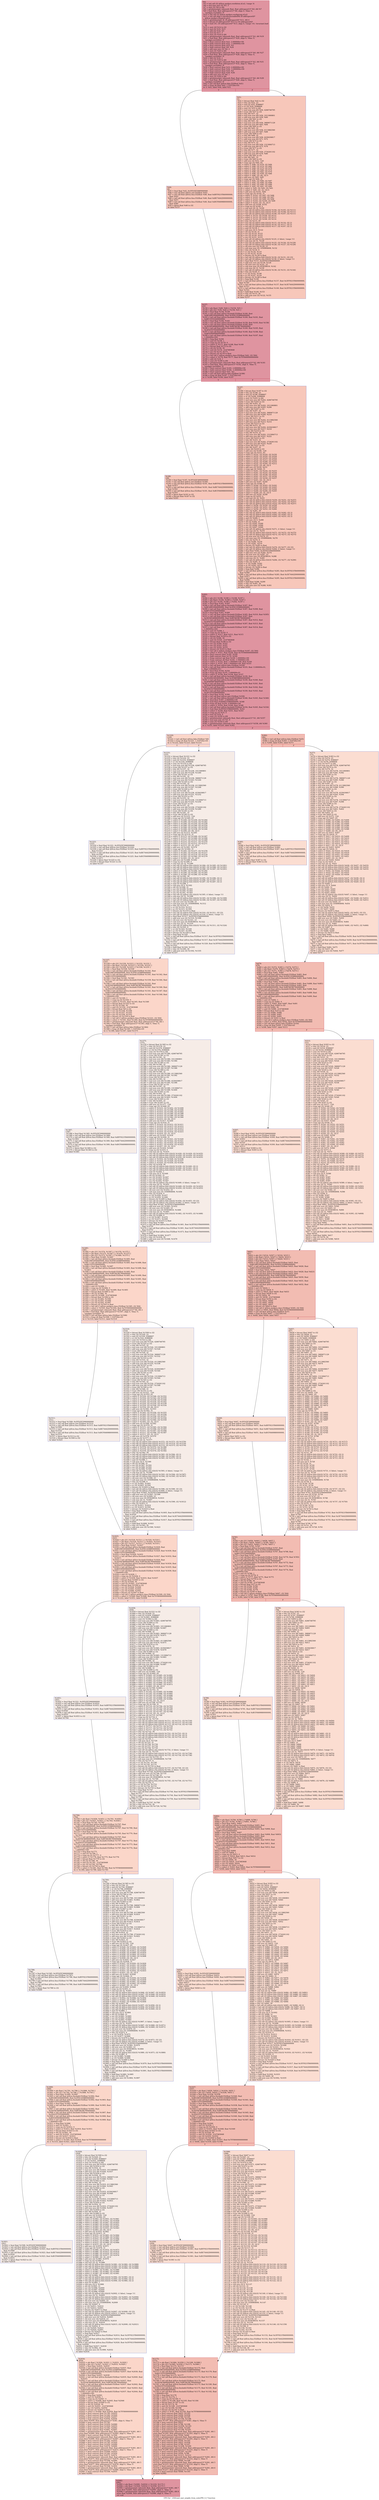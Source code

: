 digraph "CFG for '_Z26rand_mat_neighb_from_eulerPfS_S_f' function" {
	label="CFG for '_Z26rand_mat_neighb_from_eulerPfS_S_f' function";

	Node0x5a94370 [shape=record,color="#b70d28ff", style=filled, fillcolor="#b70d2870",label="{%4:\l  %5 = tail call i32 @llvm.amdgcn.workitem.id.x(), !range !4\l  %6 = mul nuw nsw i32 %5, 3\l  %7 = zext i32 %6 to i64\l  %8 = getelementptr inbounds float, float addrspace(1)* %0, i64 %7\l  %9 = load float, float addrspace(1)* %8, align 4, !tbaa !5,\l... !amdgpu.noclobber !9\l  %10 = tail call i32 @llvm.amdgcn.workgroup.id.x()\l  %11 = tail call align 4 dereferenceable(64) i8 addrspace(4)*\l... @llvm.amdgcn.dispatch.ptr()\l  %12 = getelementptr i8, i8 addrspace(4)* %11, i64 4\l  %13 = bitcast i8 addrspace(4)* %12 to i16 addrspace(4)*\l  %14 = load i16, i16 addrspace(4)* %13, align 4, !range !10, !invariant.load\l... !9\l  %15 = zext i16 %14 to i32\l  %16 = mul i32 %10, %15\l  %17 = add i32 %16, %5\l  %18 = mul i32 %17, 3\l  %19 = zext i32 %18 to i64\l  %20 = getelementptr inbounds float, float addrspace(1)* %2, i64 %19\l  %21 = load float, float addrspace(1)* %20, align 4, !tbaa !5,\l... !amdgpu.noclobber !9\l  %22 = fmul contract float %21, 2.000000e+00\l  %23 = fadd contract float %22, -1.000000e+00\l  %24 = fmul contract float %23, %3\l  %25 = fadd contract float %9, %24\l  %26 = add nuw nsw i32 %6, 2\l  %27 = zext i32 %26 to i64\l  %28 = getelementptr inbounds float, float addrspace(1)* %0, i64 %27\l  %29 = load float, float addrspace(1)* %28, align 4, !tbaa !5,\l... !amdgpu.noclobber !9\l  %30 = add i32 %18, 2\l  %31 = zext i32 %30 to i64\l  %32 = getelementptr inbounds float, float addrspace(1)* %2, i64 %31\l  %33 = load float, float addrspace(1)* %32, align 4, !tbaa !5,\l... !amdgpu.noclobber !9\l  %34 = fmul contract float %33, 2.000000e+00\l  %35 = fadd contract float %34, -1.000000e+00\l  %36 = fmul contract float %35, %3\l  %37 = fadd contract float %29, %36\l  %38 = add nuw nsw i32 %6, 1\l  %39 = zext i32 %38 to i64\l  %40 = getelementptr inbounds float, float addrspace(1)* %0, i64 %39\l  %41 = load float, float addrspace(1)* %40, align 4, !tbaa !5,\l... !amdgpu.noclobber !9\l  %42 = tail call float @llvm.fabs.f32(float %41)\l  %43 = fcmp olt float %42, 1.310720e+05\l  br i1 %43, label %44, label %51\l|{<s0>T|<s1>F}}"];
	Node0x5a94370:s0 -> Node0x5a98ef0;
	Node0x5a94370:s1 -> Node0x5a98f80;
	Node0x5a98ef0 [shape=record,color="#3d50c3ff", style=filled, fillcolor="#ec7f6370",label="{%44:\l44:                                               \l  %45 = fmul float %42, 0x3FE45F3060000000\l  %46 = tail call float @llvm.rint.f32(float %45)\l  %47 = tail call float @llvm.fma.f32(float %46, float 0xBFF921FB40000000,\l... float %42)\l  %48 = tail call float @llvm.fma.f32(float %46, float 0xBE74442D00000000,\l... float %47)\l  %49 = tail call float @llvm.fma.f32(float %46, float 0xBCF8469880000000,\l... float %48)\l  %50 = fptosi float %46 to i32\l  br label %157\l}"];
	Node0x5a98ef0 -> Node0x5a999e0;
	Node0x5a98f80 [shape=record,color="#3d50c3ff", style=filled, fillcolor="#ec7f6370",label="{%51:\l51:                                               \l  %52 = bitcast float %42 to i32\l  %53 = lshr i32 %52, 23\l  %54 = and i32 %52, 8388607\l  %55 = or i32 %54, 8388608\l  %56 = zext i32 %55 to i64\l  %57 = mul nuw nsw i64 %56, 4266746795\l  %58 = trunc i64 %57 to i32\l  %59 = lshr i64 %57, 32\l  %60 = mul nuw nsw i64 %56, 1011060801\l  %61 = add nuw nsw i64 %59, %60\l  %62 = trunc i64 %61 to i32\l  %63 = lshr i64 %61, 32\l  %64 = mul nuw nsw i64 %56, 3680671129\l  %65 = add nuw nsw i64 %63, %64\l  %66 = trunc i64 %65 to i32\l  %67 = lshr i64 %65, 32\l  %68 = mul nuw nsw i64 %56, 4113882560\l  %69 = add nuw nsw i64 %67, %68\l  %70 = trunc i64 %69 to i32\l  %71 = lshr i64 %69, 32\l  %72 = mul nuw nsw i64 %56, 4230436817\l  %73 = add nuw nsw i64 %71, %72\l  %74 = trunc i64 %73 to i32\l  %75 = lshr i64 %73, 32\l  %76 = mul nuw nsw i64 %56, 1313084713\l  %77 = add nuw nsw i64 %75, %76\l  %78 = trunc i64 %77 to i32\l  %79 = lshr i64 %77, 32\l  %80 = mul nuw nsw i64 %56, 2734261102\l  %81 = add nuw nsw i64 %79, %80\l  %82 = trunc i64 %81 to i32\l  %83 = lshr i64 %81, 32\l  %84 = trunc i64 %83 to i32\l  %85 = add nsw i32 %53, -120\l  %86 = icmp ugt i32 %85, 63\l  %87 = select i1 %86, i32 %78, i32 %84\l  %88 = select i1 %86, i32 %74, i32 %82\l  %89 = select i1 %86, i32 %70, i32 %78\l  %90 = select i1 %86, i32 %66, i32 %74\l  %91 = select i1 %86, i32 %62, i32 %70\l  %92 = select i1 %86, i32 %58, i32 %66\l  %93 = select i1 %86, i32 -64, i32 0\l  %94 = add nsw i32 %93, %85\l  %95 = icmp ugt i32 %94, 31\l  %96 = select i1 %95, i32 %88, i32 %87\l  %97 = select i1 %95, i32 %89, i32 %88\l  %98 = select i1 %95, i32 %90, i32 %89\l  %99 = select i1 %95, i32 %91, i32 %90\l  %100 = select i1 %95, i32 %92, i32 %91\l  %101 = select i1 %95, i32 -32, i32 0\l  %102 = add nsw i32 %101, %94\l  %103 = icmp ugt i32 %102, 31\l  %104 = select i1 %103, i32 %97, i32 %96\l  %105 = select i1 %103, i32 %98, i32 %97\l  %106 = select i1 %103, i32 %99, i32 %98\l  %107 = select i1 %103, i32 %100, i32 %99\l  %108 = select i1 %103, i32 -32, i32 0\l  %109 = add nsw i32 %108, %102\l  %110 = icmp eq i32 %109, 0\l  %111 = sub nsw i32 32, %109\l  %112 = tail call i32 @llvm.fshr.i32(i32 %104, i32 %105, i32 %111)\l  %113 = tail call i32 @llvm.fshr.i32(i32 %105, i32 %106, i32 %111)\l  %114 = tail call i32 @llvm.fshr.i32(i32 %106, i32 %107, i32 %111)\l  %115 = select i1 %110, i32 %104, i32 %112\l  %116 = select i1 %110, i32 %105, i32 %113\l  %117 = select i1 %110, i32 %106, i32 %114\l  %118 = lshr i32 %115, 29\l  %119 = tail call i32 @llvm.fshl.i32(i32 %115, i32 %116, i32 2)\l  %120 = tail call i32 @llvm.fshl.i32(i32 %116, i32 %117, i32 2)\l  %121 = tail call i32 @llvm.fshl.i32(i32 %117, i32 %107, i32 2)\l  %122 = and i32 %118, 1\l  %123 = sub nsw i32 0, %122\l  %124 = shl i32 %118, 31\l  %125 = xor i32 %119, %123\l  %126 = xor i32 %120, %123\l  %127 = xor i32 %121, %123\l  %128 = tail call i32 @llvm.ctlz.i32(i32 %125, i1 false), !range !11\l  %129 = sub nsw i32 31, %128\l  %130 = tail call i32 @llvm.fshr.i32(i32 %125, i32 %126, i32 %129)\l  %131 = tail call i32 @llvm.fshr.i32(i32 %126, i32 %127, i32 %129)\l  %132 = shl nuw nsw i32 %128, 23\l  %133 = sub nuw nsw i32 1056964608, %132\l  %134 = lshr i32 %130, 9\l  %135 = or i32 %134, %133\l  %136 = or i32 %135, %124\l  %137 = bitcast i32 %136 to float\l  %138 = tail call i32 @llvm.fshl.i32(i32 %130, i32 %131, i32 23)\l  %139 = tail call i32 @llvm.ctlz.i32(i32 %138, i1 false), !range !11\l  %140 = fmul float %137, 0x3FF921FB40000000\l  %141 = add nuw nsw i32 %139, %128\l  %142 = shl nuw nsw i32 %141, 23\l  %143 = sub nuw nsw i32 855638016, %142\l  %144 = sub nsw i32 31, %139\l  %145 = tail call i32 @llvm.fshr.i32(i32 %138, i32 %131, i32 %144)\l  %146 = lshr i32 %145, 9\l  %147 = or i32 %143, %146\l  %148 = or i32 %147, %124\l  %149 = bitcast i32 %148 to float\l  %150 = fneg float %140\l  %151 = tail call float @llvm.fma.f32(float %137, float 0x3FF921FB40000000,\l... float %150)\l  %152 = tail call float @llvm.fma.f32(float %137, float 0x3E74442D00000000,\l... float %151)\l  %153 = tail call float @llvm.fma.f32(float %149, float 0x3FF921FB40000000,\l... float %152)\l  %154 = fadd float %140, %153\l  %155 = lshr i32 %115, 30\l  %156 = add nuw nsw i32 %122, %155\l  br label %157\l}"];
	Node0x5a98f80 -> Node0x5a999e0;
	Node0x5a999e0 [shape=record,color="#b70d28ff", style=filled, fillcolor="#b70d2870",label="{%157:\l157:                                              \l  %158 = phi float [ %49, %44 ], [ %154, %51 ]\l  %159 = phi i32 [ %50, %44 ], [ %156, %51 ]\l  %160 = fmul float %158, %158\l  %161 = tail call float @llvm.fmuladd.f32(float %160, float\l... 0xBF29833040000000, float 0x3F81103880000000)\l  %162 = tail call float @llvm.fmuladd.f32(float %160, float %161, float\l... 0xBFC55553A0000000)\l  %163 = fmul float %160, %162\l  %164 = tail call float @llvm.fmuladd.f32(float %158, float %163, float %158)\l  %165 = tail call float @llvm.fmuladd.f32(float %160, float\l... 0x3EFAEA6680000000, float 0xBF56C9E760000000)\l  %166 = tail call float @llvm.fmuladd.f32(float %160, float %165, float\l... 0x3FA5557EE0000000)\l  %167 = tail call float @llvm.fmuladd.f32(float %160, float %166, float\l... 0xBFE0000080000000)\l  %168 = tail call float @llvm.fmuladd.f32(float %160, float %167, float\l... 1.000000e+00)\l  %169 = fneg float %164\l  %170 = and i32 %159, 1\l  %171 = icmp eq i32 %170, 0\l  %172 = select i1 %171, float %168, float %169\l  %173 = bitcast float %172 to i32\l  %174 = shl i32 %159, 30\l  %175 = and i32 %174, -2147483648\l  %176 = xor i32 %175, %173\l  %177 = bitcast i32 %176 to float\l  %178 = tail call i1 @llvm.amdgcn.class.f32(float %42, i32 504)\l  %179 = select i1 %178, float %177, float 0x7FF8000000000000\l  %180 = add i32 %18, 1\l  %181 = zext i32 %180 to i64\l  %182 = getelementptr inbounds float, float addrspace(1)* %2, i64 %181\l  %183 = load float, float addrspace(1)* %182, align 4, !tbaa !5,\l... !amdgpu.noclobber !9\l  %184 = fmul contract float %183, 2.000000e+00\l  %185 = fadd contract float %184, -1.000000e+00\l  %186 = fmul contract float %41, %3\l  %187 = tail call float @llvm.fabs.f32(float %186)\l  %188 = fcmp olt float %187, 1.310720e+05\l  br i1 %188, label %189, label %197\l|{<s0>T|<s1>F}}"];
	Node0x5a999e0:s0 -> Node0x5aa1270;
	Node0x5a999e0:s1 -> Node0x5aa1300;
	Node0x5aa1270 [shape=record,color="#3d50c3ff", style=filled, fillcolor="#ec7f6370",label="{%189:\l189:                                              \l  %190 = fmul float %187, 0x3FE45F3060000000\l  %191 = tail call float @llvm.rint.f32(float %190)\l  %192 = tail call float @llvm.fma.f32(float %191, float 0xBFF921FB40000000,\l... float %187)\l  %193 = tail call float @llvm.fma.f32(float %191, float 0xBE74442D00000000,\l... float %192)\l  %194 = tail call float @llvm.fma.f32(float %191, float 0xBCF8469880000000,\l... float %193)\l  %195 = fptosi float %191 to i32\l  %196 = bitcast float %187 to i32\l  br label %303\l}"];
	Node0x5aa1270 -> Node0x5aa1a30;
	Node0x5aa1300 [shape=record,color="#3d50c3ff", style=filled, fillcolor="#ec7f6370",label="{%197:\l197:                                              \l  %198 = bitcast float %187 to i32\l  %199 = lshr i32 %198, 23\l  %200 = and i32 %198, 8388607\l  %201 = or i32 %200, 8388608\l  %202 = zext i32 %201 to i64\l  %203 = mul nuw nsw i64 %202, 4266746795\l  %204 = trunc i64 %203 to i32\l  %205 = lshr i64 %203, 32\l  %206 = mul nuw nsw i64 %202, 1011060801\l  %207 = add nuw nsw i64 %205, %206\l  %208 = trunc i64 %207 to i32\l  %209 = lshr i64 %207, 32\l  %210 = mul nuw nsw i64 %202, 3680671129\l  %211 = add nuw nsw i64 %209, %210\l  %212 = trunc i64 %211 to i32\l  %213 = lshr i64 %211, 32\l  %214 = mul nuw nsw i64 %202, 4113882560\l  %215 = add nuw nsw i64 %213, %214\l  %216 = trunc i64 %215 to i32\l  %217 = lshr i64 %215, 32\l  %218 = mul nuw nsw i64 %202, 4230436817\l  %219 = add nuw nsw i64 %217, %218\l  %220 = trunc i64 %219 to i32\l  %221 = lshr i64 %219, 32\l  %222 = mul nuw nsw i64 %202, 1313084713\l  %223 = add nuw nsw i64 %221, %222\l  %224 = trunc i64 %223 to i32\l  %225 = lshr i64 %223, 32\l  %226 = mul nuw nsw i64 %202, 2734261102\l  %227 = add nuw nsw i64 %225, %226\l  %228 = trunc i64 %227 to i32\l  %229 = lshr i64 %227, 32\l  %230 = trunc i64 %229 to i32\l  %231 = add nsw i32 %199, -120\l  %232 = icmp ugt i32 %231, 63\l  %233 = select i1 %232, i32 %224, i32 %230\l  %234 = select i1 %232, i32 %220, i32 %228\l  %235 = select i1 %232, i32 %216, i32 %224\l  %236 = select i1 %232, i32 %212, i32 %220\l  %237 = select i1 %232, i32 %208, i32 %216\l  %238 = select i1 %232, i32 %204, i32 %212\l  %239 = select i1 %232, i32 -64, i32 0\l  %240 = add nsw i32 %239, %231\l  %241 = icmp ugt i32 %240, 31\l  %242 = select i1 %241, i32 %234, i32 %233\l  %243 = select i1 %241, i32 %235, i32 %234\l  %244 = select i1 %241, i32 %236, i32 %235\l  %245 = select i1 %241, i32 %237, i32 %236\l  %246 = select i1 %241, i32 %238, i32 %237\l  %247 = select i1 %241, i32 -32, i32 0\l  %248 = add nsw i32 %247, %240\l  %249 = icmp ugt i32 %248, 31\l  %250 = select i1 %249, i32 %243, i32 %242\l  %251 = select i1 %249, i32 %244, i32 %243\l  %252 = select i1 %249, i32 %245, i32 %244\l  %253 = select i1 %249, i32 %246, i32 %245\l  %254 = select i1 %249, i32 -32, i32 0\l  %255 = add nsw i32 %254, %248\l  %256 = icmp eq i32 %255, 0\l  %257 = sub nsw i32 32, %255\l  %258 = tail call i32 @llvm.fshr.i32(i32 %250, i32 %251, i32 %257)\l  %259 = tail call i32 @llvm.fshr.i32(i32 %251, i32 %252, i32 %257)\l  %260 = tail call i32 @llvm.fshr.i32(i32 %252, i32 %253, i32 %257)\l  %261 = select i1 %256, i32 %250, i32 %258\l  %262 = select i1 %256, i32 %251, i32 %259\l  %263 = select i1 %256, i32 %252, i32 %260\l  %264 = lshr i32 %261, 29\l  %265 = tail call i32 @llvm.fshl.i32(i32 %261, i32 %262, i32 2)\l  %266 = tail call i32 @llvm.fshl.i32(i32 %262, i32 %263, i32 2)\l  %267 = tail call i32 @llvm.fshl.i32(i32 %263, i32 %253, i32 2)\l  %268 = and i32 %264, 1\l  %269 = sub nsw i32 0, %268\l  %270 = shl i32 %264, 31\l  %271 = xor i32 %265, %269\l  %272 = xor i32 %266, %269\l  %273 = xor i32 %267, %269\l  %274 = tail call i32 @llvm.ctlz.i32(i32 %271, i1 false), !range !11\l  %275 = sub nsw i32 31, %274\l  %276 = tail call i32 @llvm.fshr.i32(i32 %271, i32 %272, i32 %275)\l  %277 = tail call i32 @llvm.fshr.i32(i32 %272, i32 %273, i32 %275)\l  %278 = shl nuw nsw i32 %274, 23\l  %279 = sub nuw nsw i32 1056964608, %278\l  %280 = lshr i32 %276, 9\l  %281 = or i32 %280, %279\l  %282 = or i32 %281, %270\l  %283 = bitcast i32 %282 to float\l  %284 = tail call i32 @llvm.fshl.i32(i32 %276, i32 %277, i32 23)\l  %285 = tail call i32 @llvm.ctlz.i32(i32 %284, i1 false), !range !11\l  %286 = fmul float %283, 0x3FF921FB40000000\l  %287 = add nuw nsw i32 %285, %274\l  %288 = shl nuw nsw i32 %287, 23\l  %289 = sub nuw nsw i32 855638016, %288\l  %290 = sub nsw i32 31, %285\l  %291 = tail call i32 @llvm.fshr.i32(i32 %284, i32 %277, i32 %290)\l  %292 = lshr i32 %291, 9\l  %293 = or i32 %289, %292\l  %294 = or i32 %293, %270\l  %295 = bitcast i32 %294 to float\l  %296 = fneg float %286\l  %297 = tail call float @llvm.fma.f32(float %283, float 0x3FF921FB40000000,\l... float %296)\l  %298 = tail call float @llvm.fma.f32(float %283, float 0x3E74442D00000000,\l... float %297)\l  %299 = tail call float @llvm.fma.f32(float %295, float 0x3FF921FB40000000,\l... float %298)\l  %300 = fadd float %286, %299\l  %301 = lshr i32 %261, 30\l  %302 = add nuw nsw i32 %268, %301\l  br label %303\l}"];
	Node0x5aa1300 -> Node0x5aa1a30;
	Node0x5aa1a30 [shape=record,color="#b70d28ff", style=filled, fillcolor="#b70d2870",label="{%303:\l303:                                              \l  %304 = phi i32 [ %196, %189 ], [ %198, %197 ]\l  %305 = phi float [ %194, %189 ], [ %300, %197 ]\l  %306 = phi i32 [ %195, %189 ], [ %302, %197 ]\l  %307 = fmul float %305, %305\l  %308 = tail call float @llvm.fmuladd.f32(float %307, float\l... 0xBF29833040000000, float 0x3F81103880000000)\l  %309 = tail call float @llvm.fmuladd.f32(float %307, float %308, float\l... 0xBFC55553A0000000)\l  %310 = fmul float %307, %309\l  %311 = tail call float @llvm.fmuladd.f32(float %305, float %310, float %305)\l  %312 = tail call float @llvm.fmuladd.f32(float %307, float\l... 0x3EFAEA6680000000, float 0xBF56C9E760000000)\l  %313 = tail call float @llvm.fmuladd.f32(float %307, float %312, float\l... 0x3FA5557EE0000000)\l  %314 = tail call float @llvm.fmuladd.f32(float %307, float %313, float\l... 0xBFE0000080000000)\l  %315 = tail call float @llvm.fmuladd.f32(float %307, float %314, float\l... 1.000000e+00)\l  %316 = and i32 %306, 1\l  %317 = icmp eq i32 %316, 0\l  %318 = select i1 %317, float %311, float %315\l  %319 = bitcast float %318 to i32\l  %320 = shl i32 %306, 30\l  %321 = and i32 %320, -2147483648\l  %322 = bitcast float %186 to i32\l  %323 = xor i32 %304, %322\l  %324 = xor i32 %323, %321\l  %325 = xor i32 %324, %319\l  %326 = bitcast i32 %325 to float\l  %327 = tail call i1 @llvm.amdgcn.class.f32(float %187, i32 504)\l  %328 = select i1 %327, float %326, float 0x7FF8000000000000\l  %329 = fmul contract float %185, %328\l  %330 = fadd contract float %179, %329\l  %331 = fcmp contract ogt float %330, 1.000000e+00\l  %332 = fcmp contract olt float %330, -1.000000e+00\l  %333 = select i1 %332, float -1.000000e+00, float %330\l  %334 = select i1 %331, float 1.000000e+00, float %333\l  %335 = tail call float @llvm.fabs.f32(float %334)\l  %336 = tail call float @llvm.fmuladd.f32(float %335, float -5.000000e-01,\l... float 5.000000e-01)\l  %337 = fmul float %334, %334\l  %338 = fcmp ogt float %335, 5.000000e-01\l  %339 = select i1 %338, float %336, float %337\l  %340 = tail call float @llvm.fmuladd.f32(float %339, float\l... 0x3FA38434E0000000, float 0x3F8BF8BB40000000)\l  %341 = tail call float @llvm.fmuladd.f32(float %339, float %340, float\l... 0x3FA0698780000000)\l  %342 = tail call float @llvm.fmuladd.f32(float %339, float %341, float\l... 0x3FA6C83620000000)\l  %343 = tail call float @llvm.fmuladd.f32(float %339, float %342, float\l... 0x3FB3337900000000)\l  %344 = tail call float @llvm.fmuladd.f32(float %339, float %343, float\l... 0x3FC5555580000000)\l  %345 = fmul float %339, %344\l  %346 = tail call float @llvm.sqrt.f32(float %339)\l  %347 = tail call float @llvm.fmuladd.f32(float %346, float %345, float %346)\l  %348 = fmul float %347, 2.000000e+00\l  %349 = fsub float 0x400921FB60000000, %348\l  %350 = fcmp olt float %334, 0.000000e+00\l  %351 = select i1 %350, float %349, float %348\l  %352 = tail call float @llvm.fmuladd.f32(float %334, float %345, float %334)\l  %353 = fsub float 0x3FF921FB60000000, %352\l  %354 = select i1 %338, float %351, float %353\l  %355 = icmp eq i32 %10, 0\l  %356 = mul i32 %16, 9\l  %357 = zext i32 %356 to i64\l  %358 = getelementptr inbounds float, float addrspace(1)* %1, i64 %357\l  %359 = mul nuw nsw i32 %5, 9\l  %360 = zext i32 %359 to i64\l  %361 = getelementptr inbounds float, float addrspace(1)* %358, i64 %360\l  br i1 %355, label %1220, label %362\l|{<s0>T|<s1>F}}"];
	Node0x5aa1a30:s0 -> Node0x5aa9810;
	Node0x5aa1a30:s1 -> Node0x5aa98a0;
	Node0x5aa98a0 [shape=record,color="#b70d28ff", style=filled, fillcolor="#e1675170",label="{%362:\l362:                                              \l  %363 = tail call float @llvm.fabs.f32(float %25)\l  %364 = fcmp olt float %363, 1.310720e+05\l  br i1 %364, label %365, label %373\l|{<s0>T|<s1>F}}"];
	Node0x5aa98a0:s0 -> Node0x5aa9b60;
	Node0x5aa98a0:s1 -> Node0x5aa9bb0;
	Node0x5aa9b60 [shape=record,color="#3d50c3ff", style=filled, fillcolor="#f7b39670",label="{%365:\l365:                                              \l  %366 = fmul float %363, 0x3FE45F3060000000\l  %367 = tail call float @llvm.rint.f32(float %366)\l  %368 = tail call float @llvm.fma.f32(float %367, float 0xBFF921FB40000000,\l... float %363)\l  %369 = tail call float @llvm.fma.f32(float %367, float 0xBE74442D00000000,\l... float %368)\l  %370 = tail call float @llvm.fma.f32(float %367, float 0xBCF8469880000000,\l... float %369)\l  %371 = fptosi float %367 to i32\l  %372 = bitcast float %363 to i32\l  br label %479\l}"];
	Node0x5aa9b60 -> Node0x5aaa2e0;
	Node0x5aa9bb0 [shape=record,color="#3d50c3ff", style=filled, fillcolor="#f7b39670",label="{%373:\l373:                                              \l  %374 = bitcast float %363 to i32\l  %375 = lshr i32 %374, 23\l  %376 = and i32 %374, 8388607\l  %377 = or i32 %376, 8388608\l  %378 = zext i32 %377 to i64\l  %379 = mul nuw nsw i64 %378, 4266746795\l  %380 = trunc i64 %379 to i32\l  %381 = lshr i64 %379, 32\l  %382 = mul nuw nsw i64 %378, 1011060801\l  %383 = add nuw nsw i64 %381, %382\l  %384 = trunc i64 %383 to i32\l  %385 = lshr i64 %383, 32\l  %386 = mul nuw nsw i64 %378, 3680671129\l  %387 = add nuw nsw i64 %385, %386\l  %388 = trunc i64 %387 to i32\l  %389 = lshr i64 %387, 32\l  %390 = mul nuw nsw i64 %378, 4113882560\l  %391 = add nuw nsw i64 %389, %390\l  %392 = trunc i64 %391 to i32\l  %393 = lshr i64 %391, 32\l  %394 = mul nuw nsw i64 %378, 4230436817\l  %395 = add nuw nsw i64 %393, %394\l  %396 = trunc i64 %395 to i32\l  %397 = lshr i64 %395, 32\l  %398 = mul nuw nsw i64 %378, 1313084713\l  %399 = add nuw nsw i64 %397, %398\l  %400 = trunc i64 %399 to i32\l  %401 = lshr i64 %399, 32\l  %402 = mul nuw nsw i64 %378, 2734261102\l  %403 = add nuw nsw i64 %401, %402\l  %404 = trunc i64 %403 to i32\l  %405 = lshr i64 %403, 32\l  %406 = trunc i64 %405 to i32\l  %407 = add nsw i32 %375, -120\l  %408 = icmp ugt i32 %407, 63\l  %409 = select i1 %408, i32 %400, i32 %406\l  %410 = select i1 %408, i32 %396, i32 %404\l  %411 = select i1 %408, i32 %392, i32 %400\l  %412 = select i1 %408, i32 %388, i32 %396\l  %413 = select i1 %408, i32 %384, i32 %392\l  %414 = select i1 %408, i32 %380, i32 %388\l  %415 = select i1 %408, i32 -64, i32 0\l  %416 = add nsw i32 %415, %407\l  %417 = icmp ugt i32 %416, 31\l  %418 = select i1 %417, i32 %410, i32 %409\l  %419 = select i1 %417, i32 %411, i32 %410\l  %420 = select i1 %417, i32 %412, i32 %411\l  %421 = select i1 %417, i32 %413, i32 %412\l  %422 = select i1 %417, i32 %414, i32 %413\l  %423 = select i1 %417, i32 -32, i32 0\l  %424 = add nsw i32 %423, %416\l  %425 = icmp ugt i32 %424, 31\l  %426 = select i1 %425, i32 %419, i32 %418\l  %427 = select i1 %425, i32 %420, i32 %419\l  %428 = select i1 %425, i32 %421, i32 %420\l  %429 = select i1 %425, i32 %422, i32 %421\l  %430 = select i1 %425, i32 -32, i32 0\l  %431 = add nsw i32 %430, %424\l  %432 = icmp eq i32 %431, 0\l  %433 = sub nsw i32 32, %431\l  %434 = tail call i32 @llvm.fshr.i32(i32 %426, i32 %427, i32 %433)\l  %435 = tail call i32 @llvm.fshr.i32(i32 %427, i32 %428, i32 %433)\l  %436 = tail call i32 @llvm.fshr.i32(i32 %428, i32 %429, i32 %433)\l  %437 = select i1 %432, i32 %426, i32 %434\l  %438 = select i1 %432, i32 %427, i32 %435\l  %439 = select i1 %432, i32 %428, i32 %436\l  %440 = lshr i32 %437, 29\l  %441 = tail call i32 @llvm.fshl.i32(i32 %437, i32 %438, i32 2)\l  %442 = tail call i32 @llvm.fshl.i32(i32 %438, i32 %439, i32 2)\l  %443 = tail call i32 @llvm.fshl.i32(i32 %439, i32 %429, i32 2)\l  %444 = and i32 %440, 1\l  %445 = sub nsw i32 0, %444\l  %446 = shl i32 %440, 31\l  %447 = xor i32 %441, %445\l  %448 = xor i32 %442, %445\l  %449 = xor i32 %443, %445\l  %450 = tail call i32 @llvm.ctlz.i32(i32 %447, i1 false), !range !11\l  %451 = sub nsw i32 31, %450\l  %452 = tail call i32 @llvm.fshr.i32(i32 %447, i32 %448, i32 %451)\l  %453 = tail call i32 @llvm.fshr.i32(i32 %448, i32 %449, i32 %451)\l  %454 = shl nuw nsw i32 %450, 23\l  %455 = sub nuw nsw i32 1056964608, %454\l  %456 = lshr i32 %452, 9\l  %457 = or i32 %456, %455\l  %458 = or i32 %457, %446\l  %459 = bitcast i32 %458 to float\l  %460 = tail call i32 @llvm.fshl.i32(i32 %452, i32 %453, i32 23)\l  %461 = tail call i32 @llvm.ctlz.i32(i32 %460, i1 false), !range !11\l  %462 = fmul float %459, 0x3FF921FB40000000\l  %463 = add nuw nsw i32 %461, %450\l  %464 = shl nuw nsw i32 %463, 23\l  %465 = sub nuw nsw i32 855638016, %464\l  %466 = sub nsw i32 31, %461\l  %467 = tail call i32 @llvm.fshr.i32(i32 %460, i32 %453, i32 %466)\l  %468 = lshr i32 %467, 9\l  %469 = or i32 %465, %468\l  %470 = or i32 %469, %446\l  %471 = bitcast i32 %470 to float\l  %472 = fneg float %462\l  %473 = tail call float @llvm.fma.f32(float %459, float 0x3FF921FB40000000,\l... float %472)\l  %474 = tail call float @llvm.fma.f32(float %459, float 0x3E74442D00000000,\l... float %473)\l  %475 = tail call float @llvm.fma.f32(float %471, float 0x3FF921FB40000000,\l... float %474)\l  %476 = fadd float %462, %475\l  %477 = lshr i32 %437, 30\l  %478 = add nuw nsw i32 %444, %477\l  br label %479\l}"];
	Node0x5aa9bb0 -> Node0x5aaa2e0;
	Node0x5aaa2e0 [shape=record,color="#b70d28ff", style=filled, fillcolor="#e1675170",label="{%479:\l479:                                              \l  %480 = phi i32 [ %372, %365 ], [ %374, %373 ]\l  %481 = phi float [ %370, %365 ], [ %476, %373 ]\l  %482 = phi i32 [ %371, %365 ], [ %478, %373 ]\l  %483 = fmul float %481, %481\l  %484 = tail call float @llvm.fmuladd.f32(float %483, float\l... 0xBF29833040000000, float 0x3F81103880000000)\l  %485 = tail call float @llvm.fmuladd.f32(float %483, float %484, float\l... 0xBFC55553A0000000)\l  %486 = fmul float %483, %485\l  %487 = tail call float @llvm.fmuladd.f32(float %481, float %486, float %481)\l  %488 = tail call float @llvm.fmuladd.f32(float %483, float\l... 0x3EFAEA6680000000, float 0xBF56C9E760000000)\l  %489 = tail call float @llvm.fmuladd.f32(float %483, float %488, float\l... 0x3FA5557EE0000000)\l  %490 = tail call float @llvm.fmuladd.f32(float %483, float %489, float\l... 0xBFE0000080000000)\l  %491 = tail call float @llvm.fmuladd.f32(float %483, float %490, float\l... 1.000000e+00)\l  %492 = and i32 %482, 1\l  %493 = icmp eq i32 %492, 0\l  %494 = select i1 %493, float %487, float %491\l  %495 = bitcast float %494 to i32\l  %496 = shl i32 %482, 30\l  %497 = and i32 %496, -2147483648\l  %498 = bitcast float %25 to i32\l  %499 = xor i32 %480, %498\l  %500 = xor i32 %499, %497\l  %501 = xor i32 %500, %495\l  %502 = bitcast i32 %501 to float\l  %503 = tail call i1 @llvm.amdgcn.class.f32(float %363, i32 504)\l  %504 = select i1 %503, float %502, float 0x7FF8000000000000\l  %505 = tail call float @llvm.fabs.f32(float %354)\l  %506 = fcmp olt float %505, 1.310720e+05\l  br i1 %506, label %507, label %515\l|{<s0>T|<s1>F}}"];
	Node0x5aaa2e0:s0 -> Node0x5aafe40;
	Node0x5aaa2e0:s1 -> Node0x5aafe90;
	Node0x5aafe40 [shape=record,color="#3d50c3ff", style=filled, fillcolor="#f7b39670",label="{%507:\l507:                                              \l  %508 = fmul float %505, 0x3FE45F3060000000\l  %509 = tail call float @llvm.rint.f32(float %508)\l  %510 = tail call float @llvm.fma.f32(float %509, float 0xBFF921FB40000000,\l... float %505)\l  %511 = tail call float @llvm.fma.f32(float %509, float 0xBE74442D00000000,\l... float %510)\l  %512 = tail call float @llvm.fma.f32(float %509, float 0xBCF8469880000000,\l... float %511)\l  %513 = fptosi float %509 to i32\l  %514 = bitcast float %505 to i32\l  br label %621\l}"];
	Node0x5aafe40 -> Node0x5aa3e00;
	Node0x5aafe90 [shape=record,color="#3d50c3ff", style=filled, fillcolor="#f7b39670",label="{%515:\l515:                                              \l  %516 = bitcast float %505 to i32\l  %517 = lshr i32 %516, 23\l  %518 = and i32 %516, 8388607\l  %519 = or i32 %518, 8388608\l  %520 = zext i32 %519 to i64\l  %521 = mul nuw nsw i64 %520, 4266746795\l  %522 = trunc i64 %521 to i32\l  %523 = lshr i64 %521, 32\l  %524 = mul nuw nsw i64 %520, 1011060801\l  %525 = add nuw nsw i64 %523, %524\l  %526 = trunc i64 %525 to i32\l  %527 = lshr i64 %525, 32\l  %528 = mul nuw nsw i64 %520, 3680671129\l  %529 = add nuw nsw i64 %527, %528\l  %530 = trunc i64 %529 to i32\l  %531 = lshr i64 %529, 32\l  %532 = mul nuw nsw i64 %520, 4113882560\l  %533 = add nuw nsw i64 %531, %532\l  %534 = trunc i64 %533 to i32\l  %535 = lshr i64 %533, 32\l  %536 = mul nuw nsw i64 %520, 4230436817\l  %537 = add nuw nsw i64 %535, %536\l  %538 = trunc i64 %537 to i32\l  %539 = lshr i64 %537, 32\l  %540 = mul nuw nsw i64 %520, 1313084713\l  %541 = add nuw nsw i64 %539, %540\l  %542 = trunc i64 %541 to i32\l  %543 = lshr i64 %541, 32\l  %544 = mul nuw nsw i64 %520, 2734261102\l  %545 = add nuw nsw i64 %543, %544\l  %546 = trunc i64 %545 to i32\l  %547 = lshr i64 %545, 32\l  %548 = trunc i64 %547 to i32\l  %549 = add nsw i32 %517, -120\l  %550 = icmp ugt i32 %549, 63\l  %551 = select i1 %550, i32 %542, i32 %548\l  %552 = select i1 %550, i32 %538, i32 %546\l  %553 = select i1 %550, i32 %534, i32 %542\l  %554 = select i1 %550, i32 %530, i32 %538\l  %555 = select i1 %550, i32 %526, i32 %534\l  %556 = select i1 %550, i32 %522, i32 %530\l  %557 = select i1 %550, i32 -64, i32 0\l  %558 = add nsw i32 %557, %549\l  %559 = icmp ugt i32 %558, 31\l  %560 = select i1 %559, i32 %552, i32 %551\l  %561 = select i1 %559, i32 %553, i32 %552\l  %562 = select i1 %559, i32 %554, i32 %553\l  %563 = select i1 %559, i32 %555, i32 %554\l  %564 = select i1 %559, i32 %556, i32 %555\l  %565 = select i1 %559, i32 -32, i32 0\l  %566 = add nsw i32 %565, %558\l  %567 = icmp ugt i32 %566, 31\l  %568 = select i1 %567, i32 %561, i32 %560\l  %569 = select i1 %567, i32 %562, i32 %561\l  %570 = select i1 %567, i32 %563, i32 %562\l  %571 = select i1 %567, i32 %564, i32 %563\l  %572 = select i1 %567, i32 -32, i32 0\l  %573 = add nsw i32 %572, %566\l  %574 = icmp eq i32 %573, 0\l  %575 = sub nsw i32 32, %573\l  %576 = tail call i32 @llvm.fshr.i32(i32 %568, i32 %569, i32 %575)\l  %577 = tail call i32 @llvm.fshr.i32(i32 %569, i32 %570, i32 %575)\l  %578 = tail call i32 @llvm.fshr.i32(i32 %570, i32 %571, i32 %575)\l  %579 = select i1 %574, i32 %568, i32 %576\l  %580 = select i1 %574, i32 %569, i32 %577\l  %581 = select i1 %574, i32 %570, i32 %578\l  %582 = lshr i32 %579, 29\l  %583 = tail call i32 @llvm.fshl.i32(i32 %579, i32 %580, i32 2)\l  %584 = tail call i32 @llvm.fshl.i32(i32 %580, i32 %581, i32 2)\l  %585 = tail call i32 @llvm.fshl.i32(i32 %581, i32 %571, i32 2)\l  %586 = and i32 %582, 1\l  %587 = sub nsw i32 0, %586\l  %588 = shl i32 %582, 31\l  %589 = xor i32 %583, %587\l  %590 = xor i32 %584, %587\l  %591 = xor i32 %585, %587\l  %592 = tail call i32 @llvm.ctlz.i32(i32 %589, i1 false), !range !11\l  %593 = sub nsw i32 31, %592\l  %594 = tail call i32 @llvm.fshr.i32(i32 %589, i32 %590, i32 %593)\l  %595 = tail call i32 @llvm.fshr.i32(i32 %590, i32 %591, i32 %593)\l  %596 = shl nuw nsw i32 %592, 23\l  %597 = sub nuw nsw i32 1056964608, %596\l  %598 = lshr i32 %594, 9\l  %599 = or i32 %598, %597\l  %600 = or i32 %599, %588\l  %601 = bitcast i32 %600 to float\l  %602 = tail call i32 @llvm.fshl.i32(i32 %594, i32 %595, i32 23)\l  %603 = tail call i32 @llvm.ctlz.i32(i32 %602, i1 false), !range !11\l  %604 = fmul float %601, 0x3FF921FB40000000\l  %605 = add nuw nsw i32 %603, %592\l  %606 = shl nuw nsw i32 %605, 23\l  %607 = sub nuw nsw i32 855638016, %606\l  %608 = sub nsw i32 31, %603\l  %609 = tail call i32 @llvm.fshr.i32(i32 %602, i32 %595, i32 %608)\l  %610 = lshr i32 %609, 9\l  %611 = or i32 %607, %610\l  %612 = or i32 %611, %588\l  %613 = bitcast i32 %612 to float\l  %614 = fneg float %604\l  %615 = tail call float @llvm.fma.f32(float %601, float 0x3FF921FB40000000,\l... float %614)\l  %616 = tail call float @llvm.fma.f32(float %601, float 0x3E74442D00000000,\l... float %615)\l  %617 = tail call float @llvm.fma.f32(float %613, float 0x3FF921FB40000000,\l... float %616)\l  %618 = fadd float %604, %617\l  %619 = lshr i32 %579, 30\l  %620 = add nuw nsw i32 %586, %619\l  br label %621\l}"];
	Node0x5aafe90 -> Node0x5aa3e00;
	Node0x5aa3e00 [shape=record,color="#b70d28ff", style=filled, fillcolor="#e1675170",label="{%621:\l621:                                              \l  %622 = phi i32 [ %514, %507 ], [ %516, %515 ]\l  %623 = phi float [ %512, %507 ], [ %618, %515 ]\l  %624 = phi i32 [ %513, %507 ], [ %620, %515 ]\l  %625 = fmul float %623, %623\l  %626 = tail call float @llvm.fmuladd.f32(float %625, float\l... 0xBF29833040000000, float 0x3F81103880000000)\l  %627 = tail call float @llvm.fmuladd.f32(float %625, float %626, float\l... 0xBFC55553A0000000)\l  %628 = fmul float %625, %627\l  %629 = tail call float @llvm.fmuladd.f32(float %623, float %628, float %623)\l  %630 = tail call float @llvm.fmuladd.f32(float %625, float\l... 0x3EFAEA6680000000, float 0xBF56C9E760000000)\l  %631 = tail call float @llvm.fmuladd.f32(float %625, float %630, float\l... 0x3FA5557EE0000000)\l  %632 = tail call float @llvm.fmuladd.f32(float %625, float %631, float\l... 0xBFE0000080000000)\l  %633 = tail call float @llvm.fmuladd.f32(float %625, float %632, float\l... 1.000000e+00)\l  %634 = and i32 %624, 1\l  %635 = icmp eq i32 %634, 0\l  %636 = select i1 %635, float %629, float %633\l  %637 = bitcast float %636 to i32\l  %638 = shl i32 %624, 30\l  %639 = and i32 %638, -2147483648\l  %640 = bitcast float %354 to i32\l  %641 = xor i32 %622, %640\l  %642 = xor i32 %641, %639\l  %643 = xor i32 %642, %637\l  %644 = bitcast i32 %643 to float\l  %645 = tail call i1 @llvm.amdgcn.class.f32(float %505, i32 504)\l  %646 = select i1 %645, float %644, float 0x7FF8000000000000\l  %647 = tail call float @llvm.fabs.f32(float %37)\l  %648 = fcmp olt float %647, 1.310720e+05\l  br i1 %648, label %649, label %657\l|{<s0>T|<s1>F}}"];
	Node0x5aa3e00:s0 -> Node0x5ab70d0;
	Node0x5aa3e00:s1 -> Node0x5ab7120;
	Node0x5ab70d0 [shape=record,color="#3d50c3ff", style=filled, fillcolor="#f7b39670",label="{%649:\l649:                                              \l  %650 = fmul float %647, 0x3FE45F3060000000\l  %651 = tail call float @llvm.rint.f32(float %650)\l  %652 = tail call float @llvm.fma.f32(float %651, float 0xBFF921FB40000000,\l... float %647)\l  %653 = tail call float @llvm.fma.f32(float %651, float 0xBE74442D00000000,\l... float %652)\l  %654 = tail call float @llvm.fma.f32(float %651, float 0xBCF8469880000000,\l... float %653)\l  %655 = fptosi float %651 to i32\l  %656 = bitcast float %647 to i32\l  br label %763\l}"];
	Node0x5ab70d0 -> Node0x5ab7810;
	Node0x5ab7120 [shape=record,color="#3d50c3ff", style=filled, fillcolor="#f7b39670",label="{%657:\l657:                                              \l  %658 = bitcast float %647 to i32\l  %659 = lshr i32 %658, 23\l  %660 = and i32 %658, 8388607\l  %661 = or i32 %660, 8388608\l  %662 = zext i32 %661 to i64\l  %663 = mul nuw nsw i64 %662, 4266746795\l  %664 = trunc i64 %663 to i32\l  %665 = lshr i64 %663, 32\l  %666 = mul nuw nsw i64 %662, 1011060801\l  %667 = add nuw nsw i64 %665, %666\l  %668 = trunc i64 %667 to i32\l  %669 = lshr i64 %667, 32\l  %670 = mul nuw nsw i64 %662, 3680671129\l  %671 = add nuw nsw i64 %669, %670\l  %672 = trunc i64 %671 to i32\l  %673 = lshr i64 %671, 32\l  %674 = mul nuw nsw i64 %662, 4113882560\l  %675 = add nuw nsw i64 %673, %674\l  %676 = trunc i64 %675 to i32\l  %677 = lshr i64 %675, 32\l  %678 = mul nuw nsw i64 %662, 4230436817\l  %679 = add nuw nsw i64 %677, %678\l  %680 = trunc i64 %679 to i32\l  %681 = lshr i64 %679, 32\l  %682 = mul nuw nsw i64 %662, 1313084713\l  %683 = add nuw nsw i64 %681, %682\l  %684 = trunc i64 %683 to i32\l  %685 = lshr i64 %683, 32\l  %686 = mul nuw nsw i64 %662, 2734261102\l  %687 = add nuw nsw i64 %685, %686\l  %688 = trunc i64 %687 to i32\l  %689 = lshr i64 %687, 32\l  %690 = trunc i64 %689 to i32\l  %691 = add nsw i32 %659, -120\l  %692 = icmp ugt i32 %691, 63\l  %693 = select i1 %692, i32 %684, i32 %690\l  %694 = select i1 %692, i32 %680, i32 %688\l  %695 = select i1 %692, i32 %676, i32 %684\l  %696 = select i1 %692, i32 %672, i32 %680\l  %697 = select i1 %692, i32 %668, i32 %676\l  %698 = select i1 %692, i32 %664, i32 %672\l  %699 = select i1 %692, i32 -64, i32 0\l  %700 = add nsw i32 %699, %691\l  %701 = icmp ugt i32 %700, 31\l  %702 = select i1 %701, i32 %694, i32 %693\l  %703 = select i1 %701, i32 %695, i32 %694\l  %704 = select i1 %701, i32 %696, i32 %695\l  %705 = select i1 %701, i32 %697, i32 %696\l  %706 = select i1 %701, i32 %698, i32 %697\l  %707 = select i1 %701, i32 -32, i32 0\l  %708 = add nsw i32 %707, %700\l  %709 = icmp ugt i32 %708, 31\l  %710 = select i1 %709, i32 %703, i32 %702\l  %711 = select i1 %709, i32 %704, i32 %703\l  %712 = select i1 %709, i32 %705, i32 %704\l  %713 = select i1 %709, i32 %706, i32 %705\l  %714 = select i1 %709, i32 -32, i32 0\l  %715 = add nsw i32 %714, %708\l  %716 = icmp eq i32 %715, 0\l  %717 = sub nsw i32 32, %715\l  %718 = tail call i32 @llvm.fshr.i32(i32 %710, i32 %711, i32 %717)\l  %719 = tail call i32 @llvm.fshr.i32(i32 %711, i32 %712, i32 %717)\l  %720 = tail call i32 @llvm.fshr.i32(i32 %712, i32 %713, i32 %717)\l  %721 = select i1 %716, i32 %710, i32 %718\l  %722 = select i1 %716, i32 %711, i32 %719\l  %723 = select i1 %716, i32 %712, i32 %720\l  %724 = lshr i32 %721, 29\l  %725 = tail call i32 @llvm.fshl.i32(i32 %721, i32 %722, i32 2)\l  %726 = tail call i32 @llvm.fshl.i32(i32 %722, i32 %723, i32 2)\l  %727 = tail call i32 @llvm.fshl.i32(i32 %723, i32 %713, i32 2)\l  %728 = and i32 %724, 1\l  %729 = sub nsw i32 0, %728\l  %730 = shl i32 %724, 31\l  %731 = xor i32 %725, %729\l  %732 = xor i32 %726, %729\l  %733 = xor i32 %727, %729\l  %734 = tail call i32 @llvm.ctlz.i32(i32 %731, i1 false), !range !11\l  %735 = sub nsw i32 31, %734\l  %736 = tail call i32 @llvm.fshr.i32(i32 %731, i32 %732, i32 %735)\l  %737 = tail call i32 @llvm.fshr.i32(i32 %732, i32 %733, i32 %735)\l  %738 = shl nuw nsw i32 %734, 23\l  %739 = sub nuw nsw i32 1056964608, %738\l  %740 = lshr i32 %736, 9\l  %741 = or i32 %740, %739\l  %742 = or i32 %741, %730\l  %743 = bitcast i32 %742 to float\l  %744 = tail call i32 @llvm.fshl.i32(i32 %736, i32 %737, i32 23)\l  %745 = tail call i32 @llvm.ctlz.i32(i32 %744, i1 false), !range !11\l  %746 = fmul float %743, 0x3FF921FB40000000\l  %747 = add nuw nsw i32 %745, %734\l  %748 = shl nuw nsw i32 %747, 23\l  %749 = sub nuw nsw i32 855638016, %748\l  %750 = sub nsw i32 31, %745\l  %751 = tail call i32 @llvm.fshr.i32(i32 %744, i32 %737, i32 %750)\l  %752 = lshr i32 %751, 9\l  %753 = or i32 %749, %752\l  %754 = or i32 %753, %730\l  %755 = bitcast i32 %754 to float\l  %756 = fneg float %746\l  %757 = tail call float @llvm.fma.f32(float %743, float 0x3FF921FB40000000,\l... float %756)\l  %758 = tail call float @llvm.fma.f32(float %743, float 0x3E74442D00000000,\l... float %757)\l  %759 = tail call float @llvm.fma.f32(float %755, float 0x3FF921FB40000000,\l... float %758)\l  %760 = fadd float %746, %759\l  %761 = lshr i32 %721, 30\l  %762 = add nuw nsw i32 %728, %761\l  br label %763\l}"];
	Node0x5ab7120 -> Node0x5ab7810;
	Node0x5ab7810 [shape=record,color="#b70d28ff", style=filled, fillcolor="#e1675170",label="{%763:\l763:                                              \l  %764 = phi i32 [ %656, %649 ], [ %658, %657 ]\l  %765 = phi float [ %654, %649 ], [ %760, %657 ]\l  %766 = phi i32 [ %655, %649 ], [ %762, %657 ]\l  %767 = fmul float %765, %765\l  %768 = tail call float @llvm.fmuladd.f32(float %767, float\l... 0xBF29833040000000, float 0x3F81103880000000)\l  %769 = tail call float @llvm.fmuladd.f32(float %767, float %768, float\l... 0xBFC55553A0000000)\l  %770 = fmul float %767, %769\l  %771 = tail call float @llvm.fmuladd.f32(float %765, float %770, float %765)\l  %772 = tail call float @llvm.fmuladd.f32(float %767, float\l... 0x3EFAEA6680000000, float 0xBF56C9E760000000)\l  %773 = tail call float @llvm.fmuladd.f32(float %767, float %772, float\l... 0x3FA5557EE0000000)\l  %774 = tail call float @llvm.fmuladd.f32(float %767, float %773, float\l... 0xBFE0000080000000)\l  %775 = tail call float @llvm.fmuladd.f32(float %767, float %774, float\l... 1.000000e+00)\l  %776 = and i32 %766, 1\l  %777 = icmp eq i32 %776, 0\l  %778 = select i1 %777, float %771, float %775\l  %779 = bitcast float %778 to i32\l  %780 = shl i32 %766, 30\l  %781 = and i32 %780, -2147483648\l  %782 = bitcast float %37 to i32\l  %783 = xor i32 %764, %782\l  %784 = xor i32 %783, %781\l  %785 = xor i32 %784, %779\l  %786 = bitcast i32 %785 to float\l  %787 = tail call i1 @llvm.amdgcn.class.f32(float %647, i32 504)\l  %788 = select i1 %787, float %786, float 0x7FF8000000000000\l  br i1 %364, label %789, label %796\l|{<s0>T|<s1>F}}"];
	Node0x5ab7810:s0 -> Node0x5abd1a0;
	Node0x5ab7810:s1 -> Node0x5abd1f0;
	Node0x5abd1a0 [shape=record,color="#3d50c3ff", style=filled, fillcolor="#f7b39670",label="{%789:\l789:                                              \l  %790 = fmul float %363, 0x3FE45F3060000000\l  %791 = tail call float @llvm.rint.f32(float %790)\l  %792 = tail call float @llvm.fma.f32(float %791, float 0xBFF921FB40000000,\l... float %363)\l  %793 = tail call float @llvm.fma.f32(float %791, float 0xBE74442D00000000,\l... float %792)\l  %794 = tail call float @llvm.fma.f32(float %791, float 0xBCF8469880000000,\l... float %793)\l  %795 = fptosi float %791 to i32\l  br label %902\l}"];
	Node0x5abd1a0 -> Node0x5abd870;
	Node0x5abd1f0 [shape=record,color="#3d50c3ff", style=filled, fillcolor="#f7b39670",label="{%796:\l796:                                              \l  %797 = bitcast float %363 to i32\l  %798 = lshr i32 %797, 23\l  %799 = and i32 %797, 8388607\l  %800 = or i32 %799, 8388608\l  %801 = zext i32 %800 to i64\l  %802 = mul nuw nsw i64 %801, 4266746795\l  %803 = trunc i64 %802 to i32\l  %804 = lshr i64 %802, 32\l  %805 = mul nuw nsw i64 %801, 1011060801\l  %806 = add nuw nsw i64 %804, %805\l  %807 = trunc i64 %806 to i32\l  %808 = lshr i64 %806, 32\l  %809 = mul nuw nsw i64 %801, 3680671129\l  %810 = add nuw nsw i64 %808, %809\l  %811 = trunc i64 %810 to i32\l  %812 = lshr i64 %810, 32\l  %813 = mul nuw nsw i64 %801, 4113882560\l  %814 = add nuw nsw i64 %812, %813\l  %815 = trunc i64 %814 to i32\l  %816 = lshr i64 %814, 32\l  %817 = mul nuw nsw i64 %801, 4230436817\l  %818 = add nuw nsw i64 %816, %817\l  %819 = trunc i64 %818 to i32\l  %820 = lshr i64 %818, 32\l  %821 = mul nuw nsw i64 %801, 1313084713\l  %822 = add nuw nsw i64 %820, %821\l  %823 = trunc i64 %822 to i32\l  %824 = lshr i64 %822, 32\l  %825 = mul nuw nsw i64 %801, 2734261102\l  %826 = add nuw nsw i64 %824, %825\l  %827 = trunc i64 %826 to i32\l  %828 = lshr i64 %826, 32\l  %829 = trunc i64 %828 to i32\l  %830 = add nsw i32 %798, -120\l  %831 = icmp ugt i32 %830, 63\l  %832 = select i1 %831, i32 %823, i32 %829\l  %833 = select i1 %831, i32 %819, i32 %827\l  %834 = select i1 %831, i32 %815, i32 %823\l  %835 = select i1 %831, i32 %811, i32 %819\l  %836 = select i1 %831, i32 %807, i32 %815\l  %837 = select i1 %831, i32 %803, i32 %811\l  %838 = select i1 %831, i32 -64, i32 0\l  %839 = add nsw i32 %838, %830\l  %840 = icmp ugt i32 %839, 31\l  %841 = select i1 %840, i32 %833, i32 %832\l  %842 = select i1 %840, i32 %834, i32 %833\l  %843 = select i1 %840, i32 %835, i32 %834\l  %844 = select i1 %840, i32 %836, i32 %835\l  %845 = select i1 %840, i32 %837, i32 %836\l  %846 = select i1 %840, i32 -32, i32 0\l  %847 = add nsw i32 %846, %839\l  %848 = icmp ugt i32 %847, 31\l  %849 = select i1 %848, i32 %842, i32 %841\l  %850 = select i1 %848, i32 %843, i32 %842\l  %851 = select i1 %848, i32 %844, i32 %843\l  %852 = select i1 %848, i32 %845, i32 %844\l  %853 = select i1 %848, i32 -32, i32 0\l  %854 = add nsw i32 %853, %847\l  %855 = icmp eq i32 %854, 0\l  %856 = sub nsw i32 32, %854\l  %857 = tail call i32 @llvm.fshr.i32(i32 %849, i32 %850, i32 %856)\l  %858 = tail call i32 @llvm.fshr.i32(i32 %850, i32 %851, i32 %856)\l  %859 = tail call i32 @llvm.fshr.i32(i32 %851, i32 %852, i32 %856)\l  %860 = select i1 %855, i32 %849, i32 %857\l  %861 = select i1 %855, i32 %850, i32 %858\l  %862 = select i1 %855, i32 %851, i32 %859\l  %863 = lshr i32 %860, 29\l  %864 = tail call i32 @llvm.fshl.i32(i32 %860, i32 %861, i32 2)\l  %865 = tail call i32 @llvm.fshl.i32(i32 %861, i32 %862, i32 2)\l  %866 = tail call i32 @llvm.fshl.i32(i32 %862, i32 %852, i32 2)\l  %867 = and i32 %863, 1\l  %868 = sub nsw i32 0, %867\l  %869 = shl i32 %863, 31\l  %870 = xor i32 %864, %868\l  %871 = xor i32 %865, %868\l  %872 = xor i32 %866, %868\l  %873 = tail call i32 @llvm.ctlz.i32(i32 %870, i1 false), !range !11\l  %874 = sub nsw i32 31, %873\l  %875 = tail call i32 @llvm.fshr.i32(i32 %870, i32 %871, i32 %874)\l  %876 = tail call i32 @llvm.fshr.i32(i32 %871, i32 %872, i32 %874)\l  %877 = shl nuw nsw i32 %873, 23\l  %878 = sub nuw nsw i32 1056964608, %877\l  %879 = lshr i32 %875, 9\l  %880 = or i32 %879, %878\l  %881 = or i32 %880, %869\l  %882 = bitcast i32 %881 to float\l  %883 = tail call i32 @llvm.fshl.i32(i32 %875, i32 %876, i32 23)\l  %884 = tail call i32 @llvm.ctlz.i32(i32 %883, i1 false), !range !11\l  %885 = fmul float %882, 0x3FF921FB40000000\l  %886 = add nuw nsw i32 %884, %873\l  %887 = shl nuw nsw i32 %886, 23\l  %888 = sub nuw nsw i32 855638016, %887\l  %889 = sub nsw i32 31, %884\l  %890 = tail call i32 @llvm.fshr.i32(i32 %883, i32 %876, i32 %889)\l  %891 = lshr i32 %890, 9\l  %892 = or i32 %888, %891\l  %893 = or i32 %892, %869\l  %894 = bitcast i32 %893 to float\l  %895 = fneg float %885\l  %896 = tail call float @llvm.fma.f32(float %882, float 0x3FF921FB40000000,\l... float %895)\l  %897 = tail call float @llvm.fma.f32(float %882, float 0x3E74442D00000000,\l... float %896)\l  %898 = tail call float @llvm.fma.f32(float %894, float 0x3FF921FB40000000,\l... float %897)\l  %899 = fadd float %885, %898\l  %900 = lshr i32 %860, 30\l  %901 = add nuw nsw i32 %867, %900\l  br label %902\l}"];
	Node0x5abd1f0 -> Node0x5abd870;
	Node0x5abd870 [shape=record,color="#b70d28ff", style=filled, fillcolor="#e1675170",label="{%902:\l902:                                              \l  %903 = phi float [ %794, %789 ], [ %899, %796 ]\l  %904 = phi i32 [ %795, %789 ], [ %901, %796 ]\l  %905 = fmul float %903, %903\l  %906 = tail call float @llvm.fmuladd.f32(float %905, float\l... 0xBF29833040000000, float 0x3F81103880000000)\l  %907 = tail call float @llvm.fmuladd.f32(float %905, float %906, float\l... 0xBFC55553A0000000)\l  %908 = fmul float %905, %907\l  %909 = tail call float @llvm.fmuladd.f32(float %903, float %908, float %903)\l  %910 = tail call float @llvm.fmuladd.f32(float %905, float\l... 0x3EFAEA6680000000, float 0xBF56C9E760000000)\l  %911 = tail call float @llvm.fmuladd.f32(float %905, float %910, float\l... 0x3FA5557EE0000000)\l  %912 = tail call float @llvm.fmuladd.f32(float %905, float %911, float\l... 0xBFE0000080000000)\l  %913 = tail call float @llvm.fmuladd.f32(float %905, float %912, float\l... 1.000000e+00)\l  %914 = fneg float %909\l  %915 = and i32 %904, 1\l  %916 = icmp eq i32 %915, 0\l  %917 = select i1 %916, float %913, float %914\l  %918 = bitcast float %917 to i32\l  %919 = shl i32 %904, 30\l  %920 = and i32 %919, -2147483648\l  %921 = xor i32 %920, %918\l  %922 = bitcast i32 %921 to float\l  %923 = select i1 %503, float %922, float 0x7FF8000000000000\l  br i1 %506, label %924, label %931\l|{<s0>T|<s1>F}}"];
	Node0x5abd870:s0 -> Node0x5ac2f20;
	Node0x5abd870:s1 -> Node0x5ac2f70;
	Node0x5ac2f20 [shape=record,color="#3d50c3ff", style=filled, fillcolor="#f7b39670",label="{%924:\l924:                                              \l  %925 = fmul float %505, 0x3FE45F3060000000\l  %926 = tail call float @llvm.rint.f32(float %925)\l  %927 = tail call float @llvm.fma.f32(float %926, float 0xBFF921FB40000000,\l... float %505)\l  %928 = tail call float @llvm.fma.f32(float %926, float 0xBE74442D00000000,\l... float %927)\l  %929 = tail call float @llvm.fma.f32(float %926, float 0xBCF8469880000000,\l... float %928)\l  %930 = fptosi float %926 to i32\l  br label %1037\l}"];
	Node0x5ac2f20 -> Node0x5ac35f0;
	Node0x5ac2f70 [shape=record,color="#3d50c3ff", style=filled, fillcolor="#f7b39670",label="{%931:\l931:                                              \l  %932 = bitcast float %505 to i32\l  %933 = lshr i32 %932, 23\l  %934 = and i32 %932, 8388607\l  %935 = or i32 %934, 8388608\l  %936 = zext i32 %935 to i64\l  %937 = mul nuw nsw i64 %936, 4266746795\l  %938 = trunc i64 %937 to i32\l  %939 = lshr i64 %937, 32\l  %940 = mul nuw nsw i64 %936, 1011060801\l  %941 = add nuw nsw i64 %939, %940\l  %942 = trunc i64 %941 to i32\l  %943 = lshr i64 %941, 32\l  %944 = mul nuw nsw i64 %936, 3680671129\l  %945 = add nuw nsw i64 %943, %944\l  %946 = trunc i64 %945 to i32\l  %947 = lshr i64 %945, 32\l  %948 = mul nuw nsw i64 %936, 4113882560\l  %949 = add nuw nsw i64 %947, %948\l  %950 = trunc i64 %949 to i32\l  %951 = lshr i64 %949, 32\l  %952 = mul nuw nsw i64 %936, 4230436817\l  %953 = add nuw nsw i64 %951, %952\l  %954 = trunc i64 %953 to i32\l  %955 = lshr i64 %953, 32\l  %956 = mul nuw nsw i64 %936, 1313084713\l  %957 = add nuw nsw i64 %955, %956\l  %958 = trunc i64 %957 to i32\l  %959 = lshr i64 %957, 32\l  %960 = mul nuw nsw i64 %936, 2734261102\l  %961 = add nuw nsw i64 %959, %960\l  %962 = trunc i64 %961 to i32\l  %963 = lshr i64 %961, 32\l  %964 = trunc i64 %963 to i32\l  %965 = add nsw i32 %933, -120\l  %966 = icmp ugt i32 %965, 63\l  %967 = select i1 %966, i32 %958, i32 %964\l  %968 = select i1 %966, i32 %954, i32 %962\l  %969 = select i1 %966, i32 %950, i32 %958\l  %970 = select i1 %966, i32 %946, i32 %954\l  %971 = select i1 %966, i32 %942, i32 %950\l  %972 = select i1 %966, i32 %938, i32 %946\l  %973 = select i1 %966, i32 -64, i32 0\l  %974 = add nsw i32 %973, %965\l  %975 = icmp ugt i32 %974, 31\l  %976 = select i1 %975, i32 %968, i32 %967\l  %977 = select i1 %975, i32 %969, i32 %968\l  %978 = select i1 %975, i32 %970, i32 %969\l  %979 = select i1 %975, i32 %971, i32 %970\l  %980 = select i1 %975, i32 %972, i32 %971\l  %981 = select i1 %975, i32 -32, i32 0\l  %982 = add nsw i32 %981, %974\l  %983 = icmp ugt i32 %982, 31\l  %984 = select i1 %983, i32 %977, i32 %976\l  %985 = select i1 %983, i32 %978, i32 %977\l  %986 = select i1 %983, i32 %979, i32 %978\l  %987 = select i1 %983, i32 %980, i32 %979\l  %988 = select i1 %983, i32 -32, i32 0\l  %989 = add nsw i32 %988, %982\l  %990 = icmp eq i32 %989, 0\l  %991 = sub nsw i32 32, %989\l  %992 = tail call i32 @llvm.fshr.i32(i32 %984, i32 %985, i32 %991)\l  %993 = tail call i32 @llvm.fshr.i32(i32 %985, i32 %986, i32 %991)\l  %994 = tail call i32 @llvm.fshr.i32(i32 %986, i32 %987, i32 %991)\l  %995 = select i1 %990, i32 %984, i32 %992\l  %996 = select i1 %990, i32 %985, i32 %993\l  %997 = select i1 %990, i32 %986, i32 %994\l  %998 = lshr i32 %995, 29\l  %999 = tail call i32 @llvm.fshl.i32(i32 %995, i32 %996, i32 2)\l  %1000 = tail call i32 @llvm.fshl.i32(i32 %996, i32 %997, i32 2)\l  %1001 = tail call i32 @llvm.fshl.i32(i32 %997, i32 %987, i32 2)\l  %1002 = and i32 %998, 1\l  %1003 = sub nsw i32 0, %1002\l  %1004 = shl i32 %998, 31\l  %1005 = xor i32 %999, %1003\l  %1006 = xor i32 %1000, %1003\l  %1007 = xor i32 %1001, %1003\l  %1008 = tail call i32 @llvm.ctlz.i32(i32 %1005, i1 false), !range !11\l  %1009 = sub nsw i32 31, %1008\l  %1010 = tail call i32 @llvm.fshr.i32(i32 %1005, i32 %1006, i32 %1009)\l  %1011 = tail call i32 @llvm.fshr.i32(i32 %1006, i32 %1007, i32 %1009)\l  %1012 = shl nuw nsw i32 %1008, 23\l  %1013 = sub nuw nsw i32 1056964608, %1012\l  %1014 = lshr i32 %1010, 9\l  %1015 = or i32 %1014, %1013\l  %1016 = or i32 %1015, %1004\l  %1017 = bitcast i32 %1016 to float\l  %1018 = tail call i32 @llvm.fshl.i32(i32 %1010, i32 %1011, i32 23)\l  %1019 = tail call i32 @llvm.ctlz.i32(i32 %1018, i1 false), !range !11\l  %1020 = fmul float %1017, 0x3FF921FB40000000\l  %1021 = add nuw nsw i32 %1019, %1008\l  %1022 = shl nuw nsw i32 %1021, 23\l  %1023 = sub nuw nsw i32 855638016, %1022\l  %1024 = sub nsw i32 31, %1019\l  %1025 = tail call i32 @llvm.fshr.i32(i32 %1018, i32 %1011, i32 %1024)\l  %1026 = lshr i32 %1025, 9\l  %1027 = or i32 %1023, %1026\l  %1028 = or i32 %1027, %1004\l  %1029 = bitcast i32 %1028 to float\l  %1030 = fneg float %1020\l  %1031 = tail call float @llvm.fma.f32(float %1017, float 0x3FF921FB40000000,\l... float %1030)\l  %1032 = tail call float @llvm.fma.f32(float %1017, float 0x3E74442D00000000,\l... float %1031)\l  %1033 = tail call float @llvm.fma.f32(float %1029, float 0x3FF921FB40000000,\l... float %1032)\l  %1034 = fadd float %1020, %1033\l  %1035 = lshr i32 %995, 30\l  %1036 = add nuw nsw i32 %1002, %1035\l  br label %1037\l}"];
	Node0x5ac2f70 -> Node0x5ac35f0;
	Node0x5ac35f0 [shape=record,color="#b70d28ff", style=filled, fillcolor="#e1675170",label="{%1037:\l1037:                                             \l  %1038 = phi float [ %929, %924 ], [ %1034, %931 ]\l  %1039 = phi i32 [ %930, %924 ], [ %1036, %931 ]\l  %1040 = fmul float %1038, %1038\l  %1041 = tail call float @llvm.fmuladd.f32(float %1040, float\l... 0xBF29833040000000, float 0x3F81103880000000)\l  %1042 = tail call float @llvm.fmuladd.f32(float %1040, float %1041, float\l... 0xBFC55553A0000000)\l  %1043 = fmul float %1040, %1042\l  %1044 = tail call float @llvm.fmuladd.f32(float %1038, float %1043, float\l... %1038)\l  %1045 = tail call float @llvm.fmuladd.f32(float %1040, float\l... 0x3EFAEA6680000000, float 0xBF56C9E760000000)\l  %1046 = tail call float @llvm.fmuladd.f32(float %1040, float %1045, float\l... 0x3FA5557EE0000000)\l  %1047 = tail call float @llvm.fmuladd.f32(float %1040, float %1046, float\l... 0xBFE0000080000000)\l  %1048 = tail call float @llvm.fmuladd.f32(float %1040, float %1047, float\l... 1.000000e+00)\l  %1049 = fneg float %1044\l  %1050 = and i32 %1039, 1\l  %1051 = icmp eq i32 %1050, 0\l  %1052 = select i1 %1051, float %1048, float %1049\l  %1053 = bitcast float %1052 to i32\l  %1054 = shl i32 %1039, 30\l  %1055 = and i32 %1054, -2147483648\l  %1056 = xor i32 %1055, %1053\l  %1057 = bitcast i32 %1056 to float\l  %1058 = select i1 %645, float %1057, float 0x7FF8000000000000\l  br i1 %648, label %1059, label %1066\l|{<s0>T|<s1>F}}"];
	Node0x5ac35f0:s0 -> Node0x5ab1e60;
	Node0x5ac35f0:s1 -> Node0x5ab1eb0;
	Node0x5ab1e60 [shape=record,color="#3d50c3ff", style=filled, fillcolor="#f7b39670",label="{%1059:\l1059:                                             \l  %1060 = fmul float %647, 0x3FE45F3060000000\l  %1061 = tail call float @llvm.rint.f32(float %1060)\l  %1062 = tail call float @llvm.fma.f32(float %1061, float 0xBFF921FB40000000,\l... float %647)\l  %1063 = tail call float @llvm.fma.f32(float %1061, float 0xBE74442D00000000,\l... float %1062)\l  %1064 = tail call float @llvm.fma.f32(float %1061, float 0xBCF8469880000000,\l... float %1063)\l  %1065 = fptosi float %1061 to i32\l  br label %1172\l}"];
	Node0x5ab1e60 -> Node0x5acb3b0;
	Node0x5ab1eb0 [shape=record,color="#3d50c3ff", style=filled, fillcolor="#f7b39670",label="{%1066:\l1066:                                             \l  %1067 = bitcast float %647 to i32\l  %1068 = lshr i32 %1067, 23\l  %1069 = and i32 %1067, 8388607\l  %1070 = or i32 %1069, 8388608\l  %1071 = zext i32 %1070 to i64\l  %1072 = mul nuw nsw i64 %1071, 4266746795\l  %1073 = trunc i64 %1072 to i32\l  %1074 = lshr i64 %1072, 32\l  %1075 = mul nuw nsw i64 %1071, 1011060801\l  %1076 = add nuw nsw i64 %1074, %1075\l  %1077 = trunc i64 %1076 to i32\l  %1078 = lshr i64 %1076, 32\l  %1079 = mul nuw nsw i64 %1071, 3680671129\l  %1080 = add nuw nsw i64 %1078, %1079\l  %1081 = trunc i64 %1080 to i32\l  %1082 = lshr i64 %1080, 32\l  %1083 = mul nuw nsw i64 %1071, 4113882560\l  %1084 = add nuw nsw i64 %1082, %1083\l  %1085 = trunc i64 %1084 to i32\l  %1086 = lshr i64 %1084, 32\l  %1087 = mul nuw nsw i64 %1071, 4230436817\l  %1088 = add nuw nsw i64 %1086, %1087\l  %1089 = trunc i64 %1088 to i32\l  %1090 = lshr i64 %1088, 32\l  %1091 = mul nuw nsw i64 %1071, 1313084713\l  %1092 = add nuw nsw i64 %1090, %1091\l  %1093 = trunc i64 %1092 to i32\l  %1094 = lshr i64 %1092, 32\l  %1095 = mul nuw nsw i64 %1071, 2734261102\l  %1096 = add nuw nsw i64 %1094, %1095\l  %1097 = trunc i64 %1096 to i32\l  %1098 = lshr i64 %1096, 32\l  %1099 = trunc i64 %1098 to i32\l  %1100 = add nsw i32 %1068, -120\l  %1101 = icmp ugt i32 %1100, 63\l  %1102 = select i1 %1101, i32 %1093, i32 %1099\l  %1103 = select i1 %1101, i32 %1089, i32 %1097\l  %1104 = select i1 %1101, i32 %1085, i32 %1093\l  %1105 = select i1 %1101, i32 %1081, i32 %1089\l  %1106 = select i1 %1101, i32 %1077, i32 %1085\l  %1107 = select i1 %1101, i32 %1073, i32 %1081\l  %1108 = select i1 %1101, i32 -64, i32 0\l  %1109 = add nsw i32 %1108, %1100\l  %1110 = icmp ugt i32 %1109, 31\l  %1111 = select i1 %1110, i32 %1103, i32 %1102\l  %1112 = select i1 %1110, i32 %1104, i32 %1103\l  %1113 = select i1 %1110, i32 %1105, i32 %1104\l  %1114 = select i1 %1110, i32 %1106, i32 %1105\l  %1115 = select i1 %1110, i32 %1107, i32 %1106\l  %1116 = select i1 %1110, i32 -32, i32 0\l  %1117 = add nsw i32 %1116, %1109\l  %1118 = icmp ugt i32 %1117, 31\l  %1119 = select i1 %1118, i32 %1112, i32 %1111\l  %1120 = select i1 %1118, i32 %1113, i32 %1112\l  %1121 = select i1 %1118, i32 %1114, i32 %1113\l  %1122 = select i1 %1118, i32 %1115, i32 %1114\l  %1123 = select i1 %1118, i32 -32, i32 0\l  %1124 = add nsw i32 %1123, %1117\l  %1125 = icmp eq i32 %1124, 0\l  %1126 = sub nsw i32 32, %1124\l  %1127 = tail call i32 @llvm.fshr.i32(i32 %1119, i32 %1120, i32 %1126)\l  %1128 = tail call i32 @llvm.fshr.i32(i32 %1120, i32 %1121, i32 %1126)\l  %1129 = tail call i32 @llvm.fshr.i32(i32 %1121, i32 %1122, i32 %1126)\l  %1130 = select i1 %1125, i32 %1119, i32 %1127\l  %1131 = select i1 %1125, i32 %1120, i32 %1128\l  %1132 = select i1 %1125, i32 %1121, i32 %1129\l  %1133 = lshr i32 %1130, 29\l  %1134 = tail call i32 @llvm.fshl.i32(i32 %1130, i32 %1131, i32 2)\l  %1135 = tail call i32 @llvm.fshl.i32(i32 %1131, i32 %1132, i32 2)\l  %1136 = tail call i32 @llvm.fshl.i32(i32 %1132, i32 %1122, i32 2)\l  %1137 = and i32 %1133, 1\l  %1138 = sub nsw i32 0, %1137\l  %1139 = shl i32 %1133, 31\l  %1140 = xor i32 %1134, %1138\l  %1141 = xor i32 %1135, %1138\l  %1142 = xor i32 %1136, %1138\l  %1143 = tail call i32 @llvm.ctlz.i32(i32 %1140, i1 false), !range !11\l  %1144 = sub nsw i32 31, %1143\l  %1145 = tail call i32 @llvm.fshr.i32(i32 %1140, i32 %1141, i32 %1144)\l  %1146 = tail call i32 @llvm.fshr.i32(i32 %1141, i32 %1142, i32 %1144)\l  %1147 = shl nuw nsw i32 %1143, 23\l  %1148 = sub nuw nsw i32 1056964608, %1147\l  %1149 = lshr i32 %1145, 9\l  %1150 = or i32 %1149, %1148\l  %1151 = or i32 %1150, %1139\l  %1152 = bitcast i32 %1151 to float\l  %1153 = tail call i32 @llvm.fshl.i32(i32 %1145, i32 %1146, i32 23)\l  %1154 = tail call i32 @llvm.ctlz.i32(i32 %1153, i1 false), !range !11\l  %1155 = fmul float %1152, 0x3FF921FB40000000\l  %1156 = add nuw nsw i32 %1154, %1143\l  %1157 = shl nuw nsw i32 %1156, 23\l  %1158 = sub nuw nsw i32 855638016, %1157\l  %1159 = sub nsw i32 31, %1154\l  %1160 = tail call i32 @llvm.fshr.i32(i32 %1153, i32 %1146, i32 %1159)\l  %1161 = lshr i32 %1160, 9\l  %1162 = or i32 %1158, %1161\l  %1163 = or i32 %1162, %1139\l  %1164 = bitcast i32 %1163 to float\l  %1165 = fneg float %1155\l  %1166 = tail call float @llvm.fma.f32(float %1152, float 0x3FF921FB40000000,\l... float %1165)\l  %1167 = tail call float @llvm.fma.f32(float %1152, float 0x3E74442D00000000,\l... float %1166)\l  %1168 = tail call float @llvm.fma.f32(float %1164, float 0x3FF921FB40000000,\l... float %1167)\l  %1169 = fadd float %1155, %1168\l  %1170 = lshr i32 %1130, 30\l  %1171 = add nuw nsw i32 %1137, %1170\l  br label %1172\l}"];
	Node0x5ab1eb0 -> Node0x5acb3b0;
	Node0x5acb3b0 [shape=record,color="#b70d28ff", style=filled, fillcolor="#e1675170",label="{%1172:\l1172:                                             \l  %1173 = phi float [ %1064, %1059 ], [ %1169, %1066 ]\l  %1174 = phi i32 [ %1065, %1059 ], [ %1171, %1066 ]\l  %1175 = fmul float %1173, %1173\l  %1176 = tail call float @llvm.fmuladd.f32(float %1175, float\l... 0xBF29833040000000, float 0x3F81103880000000)\l  %1177 = tail call float @llvm.fmuladd.f32(float %1175, float %1176, float\l... 0xBFC55553A0000000)\l  %1178 = fmul float %1175, %1177\l  %1179 = tail call float @llvm.fmuladd.f32(float %1173, float %1178, float\l... %1173)\l  %1180 = tail call float @llvm.fmuladd.f32(float %1175, float\l... 0x3EFAEA6680000000, float 0xBF56C9E760000000)\l  %1181 = tail call float @llvm.fmuladd.f32(float %1175, float %1180, float\l... 0x3FA5557EE0000000)\l  %1182 = tail call float @llvm.fmuladd.f32(float %1175, float %1181, float\l... 0xBFE0000080000000)\l  %1183 = tail call float @llvm.fmuladd.f32(float %1175, float %1182, float\l... 1.000000e+00)\l  %1184 = fneg float %1179\l  %1185 = and i32 %1174, 1\l  %1186 = icmp eq i32 %1185, 0\l  %1187 = select i1 %1186, float %1183, float %1184\l  %1188 = bitcast float %1187 to i32\l  %1189 = shl i32 %1174, 30\l  %1190 = and i32 %1189, -2147483648\l  %1191 = xor i32 %1190, %1188\l  %1192 = bitcast i32 %1191 to float\l  %1193 = select i1 %787, float %1192, float 0x7FF8000000000000\l  %1194 = fmul contract float %923, %1193\l  %1195 = fmul contract float %504, %1058\l  %1196 = fmul contract float %788, %1195\l  %1197 = fsub contract float %1194, %1196\l  store float %1197, float addrspace(1)* %361, align 4, !tbaa !5\l  %1198 = fneg contract float %923\l  %1199 = fmul contract float %788, %1198\l  %1200 = fmul contract float %1058, %1193\l  %1201 = fmul contract float %504, %1200\l  %1202 = fsub contract float %1199, %1201\l  %1203 = getelementptr inbounds float, float addrspace(1)* %361, i64 1\l  store float %1202, float addrspace(1)* %1203, align 4, !tbaa !5\l  %1204 = fmul contract float %504, %646\l  %1205 = getelementptr inbounds float, float addrspace(1)* %361, i64 2\l  store float %1204, float addrspace(1)* %1205, align 4, !tbaa !5\l  %1206 = fmul contract float %504, %1193\l  %1207 = fmul contract float %923, %1058\l  %1208 = fmul contract float %788, %1207\l  %1209 = fadd contract float %1208, %1206\l  %1210 = getelementptr inbounds float, float addrspace(1)* %361, i64 3\l  store float %1209, float addrspace(1)* %1210, align 4, !tbaa !5\l  %1211 = fmul contract float %1207, %1193\l  %1212 = fmul contract float %504, %788\l  %1213 = fsub contract float %1211, %1212\l  %1214 = getelementptr inbounds float, float addrspace(1)* %361, i64 4\l  store float %1213, float addrspace(1)* %1214, align 4, !tbaa !5\l  %1215 = fmul contract float %646, %1198\l  %1216 = getelementptr inbounds float, float addrspace(1)* %361, i64 5\l  store float %1215, float addrspace(1)* %1216, align 4, !tbaa !5\l  %1217 = fmul contract float %646, %788\l  %1218 = getelementptr inbounds float, float addrspace(1)* %361, i64 6\l  store float %1217, float addrspace(1)* %1218, align 4, !tbaa !5\l  %1219 = fmul contract float %646, %1193\l  br label %2082\l}"];
	Node0x5acb3b0 -> Node0x5ad1dc0;
	Node0x5aa9810 [shape=record,color="#3d50c3ff", style=filled, fillcolor="#f6a38570",label="{%1220:\l1220:                                             \l  %1221 = tail call float @llvm.fabs.f32(float %9)\l  %1222 = fcmp olt float %1221, 1.310720e+05\l  br i1 %1222, label %1223, label %1231\l|{<s0>T|<s1>F}}"];
	Node0x5aa9810:s0 -> Node0x5ad2000;
	Node0x5aa9810:s1 -> Node0x5ad2050;
	Node0x5ad2000 [shape=record,color="#3d50c3ff", style=filled, fillcolor="#ead5c970",label="{%1223:\l1223:                                             \l  %1224 = fmul float %1221, 0x3FE45F3060000000\l  %1225 = tail call float @llvm.rint.f32(float %1224)\l  %1226 = tail call float @llvm.fma.f32(float %1225, float 0xBFF921FB40000000,\l... float %1221)\l  %1227 = tail call float @llvm.fma.f32(float %1225, float 0xBE74442D00000000,\l... float %1226)\l  %1228 = tail call float @llvm.fma.f32(float %1225, float 0xBCF8469880000000,\l... float %1227)\l  %1229 = fptosi float %1225 to i32\l  %1230 = bitcast float %1221 to i32\l  br label %1337\l}"];
	Node0x5ad2000 -> Node0x5ad2740;
	Node0x5ad2050 [shape=record,color="#3d50c3ff", style=filled, fillcolor="#ead5c970",label="{%1231:\l1231:                                             \l  %1232 = bitcast float %1221 to i32\l  %1233 = lshr i32 %1232, 23\l  %1234 = and i32 %1232, 8388607\l  %1235 = or i32 %1234, 8388608\l  %1236 = zext i32 %1235 to i64\l  %1237 = mul nuw nsw i64 %1236, 4266746795\l  %1238 = trunc i64 %1237 to i32\l  %1239 = lshr i64 %1237, 32\l  %1240 = mul nuw nsw i64 %1236, 1011060801\l  %1241 = add nuw nsw i64 %1239, %1240\l  %1242 = trunc i64 %1241 to i32\l  %1243 = lshr i64 %1241, 32\l  %1244 = mul nuw nsw i64 %1236, 3680671129\l  %1245 = add nuw nsw i64 %1243, %1244\l  %1246 = trunc i64 %1245 to i32\l  %1247 = lshr i64 %1245, 32\l  %1248 = mul nuw nsw i64 %1236, 4113882560\l  %1249 = add nuw nsw i64 %1247, %1248\l  %1250 = trunc i64 %1249 to i32\l  %1251 = lshr i64 %1249, 32\l  %1252 = mul nuw nsw i64 %1236, 4230436817\l  %1253 = add nuw nsw i64 %1251, %1252\l  %1254 = trunc i64 %1253 to i32\l  %1255 = lshr i64 %1253, 32\l  %1256 = mul nuw nsw i64 %1236, 1313084713\l  %1257 = add nuw nsw i64 %1255, %1256\l  %1258 = trunc i64 %1257 to i32\l  %1259 = lshr i64 %1257, 32\l  %1260 = mul nuw nsw i64 %1236, 2734261102\l  %1261 = add nuw nsw i64 %1259, %1260\l  %1262 = trunc i64 %1261 to i32\l  %1263 = lshr i64 %1261, 32\l  %1264 = trunc i64 %1263 to i32\l  %1265 = add nsw i32 %1233, -120\l  %1266 = icmp ugt i32 %1265, 63\l  %1267 = select i1 %1266, i32 %1258, i32 %1264\l  %1268 = select i1 %1266, i32 %1254, i32 %1262\l  %1269 = select i1 %1266, i32 %1250, i32 %1258\l  %1270 = select i1 %1266, i32 %1246, i32 %1254\l  %1271 = select i1 %1266, i32 %1242, i32 %1250\l  %1272 = select i1 %1266, i32 %1238, i32 %1246\l  %1273 = select i1 %1266, i32 -64, i32 0\l  %1274 = add nsw i32 %1273, %1265\l  %1275 = icmp ugt i32 %1274, 31\l  %1276 = select i1 %1275, i32 %1268, i32 %1267\l  %1277 = select i1 %1275, i32 %1269, i32 %1268\l  %1278 = select i1 %1275, i32 %1270, i32 %1269\l  %1279 = select i1 %1275, i32 %1271, i32 %1270\l  %1280 = select i1 %1275, i32 %1272, i32 %1271\l  %1281 = select i1 %1275, i32 -32, i32 0\l  %1282 = add nsw i32 %1281, %1274\l  %1283 = icmp ugt i32 %1282, 31\l  %1284 = select i1 %1283, i32 %1277, i32 %1276\l  %1285 = select i1 %1283, i32 %1278, i32 %1277\l  %1286 = select i1 %1283, i32 %1279, i32 %1278\l  %1287 = select i1 %1283, i32 %1280, i32 %1279\l  %1288 = select i1 %1283, i32 -32, i32 0\l  %1289 = add nsw i32 %1288, %1282\l  %1290 = icmp eq i32 %1289, 0\l  %1291 = sub nsw i32 32, %1289\l  %1292 = tail call i32 @llvm.fshr.i32(i32 %1284, i32 %1285, i32 %1291)\l  %1293 = tail call i32 @llvm.fshr.i32(i32 %1285, i32 %1286, i32 %1291)\l  %1294 = tail call i32 @llvm.fshr.i32(i32 %1286, i32 %1287, i32 %1291)\l  %1295 = select i1 %1290, i32 %1284, i32 %1292\l  %1296 = select i1 %1290, i32 %1285, i32 %1293\l  %1297 = select i1 %1290, i32 %1286, i32 %1294\l  %1298 = lshr i32 %1295, 29\l  %1299 = tail call i32 @llvm.fshl.i32(i32 %1295, i32 %1296, i32 2)\l  %1300 = tail call i32 @llvm.fshl.i32(i32 %1296, i32 %1297, i32 2)\l  %1301 = tail call i32 @llvm.fshl.i32(i32 %1297, i32 %1287, i32 2)\l  %1302 = and i32 %1298, 1\l  %1303 = sub nsw i32 0, %1302\l  %1304 = shl i32 %1298, 31\l  %1305 = xor i32 %1299, %1303\l  %1306 = xor i32 %1300, %1303\l  %1307 = xor i32 %1301, %1303\l  %1308 = tail call i32 @llvm.ctlz.i32(i32 %1305, i1 false), !range !11\l  %1309 = sub nsw i32 31, %1308\l  %1310 = tail call i32 @llvm.fshr.i32(i32 %1305, i32 %1306, i32 %1309)\l  %1311 = tail call i32 @llvm.fshr.i32(i32 %1306, i32 %1307, i32 %1309)\l  %1312 = shl nuw nsw i32 %1308, 23\l  %1313 = sub nuw nsw i32 1056964608, %1312\l  %1314 = lshr i32 %1310, 9\l  %1315 = or i32 %1314, %1313\l  %1316 = or i32 %1315, %1304\l  %1317 = bitcast i32 %1316 to float\l  %1318 = tail call i32 @llvm.fshl.i32(i32 %1310, i32 %1311, i32 23)\l  %1319 = tail call i32 @llvm.ctlz.i32(i32 %1318, i1 false), !range !11\l  %1320 = fmul float %1317, 0x3FF921FB40000000\l  %1321 = add nuw nsw i32 %1319, %1308\l  %1322 = shl nuw nsw i32 %1321, 23\l  %1323 = sub nuw nsw i32 855638016, %1322\l  %1324 = sub nsw i32 31, %1319\l  %1325 = tail call i32 @llvm.fshr.i32(i32 %1318, i32 %1311, i32 %1324)\l  %1326 = lshr i32 %1325, 9\l  %1327 = or i32 %1323, %1326\l  %1328 = or i32 %1327, %1304\l  %1329 = bitcast i32 %1328 to float\l  %1330 = fneg float %1320\l  %1331 = tail call float @llvm.fma.f32(float %1317, float 0x3FF921FB40000000,\l... float %1330)\l  %1332 = tail call float @llvm.fma.f32(float %1317, float 0x3E74442D00000000,\l... float %1331)\l  %1333 = tail call float @llvm.fma.f32(float %1329, float 0x3FF921FB40000000,\l... float %1332)\l  %1334 = fadd float %1320, %1333\l  %1335 = lshr i32 %1295, 30\l  %1336 = add nuw nsw i32 %1302, %1335\l  br label %1337\l}"];
	Node0x5ad2050 -> Node0x5ad2740;
	Node0x5ad2740 [shape=record,color="#3d50c3ff", style=filled, fillcolor="#f6a38570",label="{%1337:\l1337:                                             \l  %1338 = phi i32 [ %1230, %1223 ], [ %1232, %1231 ]\l  %1339 = phi float [ %1228, %1223 ], [ %1334, %1231 ]\l  %1340 = phi i32 [ %1229, %1223 ], [ %1336, %1231 ]\l  %1341 = fmul float %1339, %1339\l  %1342 = tail call float @llvm.fmuladd.f32(float %1341, float\l... 0xBF29833040000000, float 0x3F81103880000000)\l  %1343 = tail call float @llvm.fmuladd.f32(float %1341, float %1342, float\l... 0xBFC55553A0000000)\l  %1344 = fmul float %1341, %1343\l  %1345 = tail call float @llvm.fmuladd.f32(float %1339, float %1344, float\l... %1339)\l  %1346 = tail call float @llvm.fmuladd.f32(float %1341, float\l... 0x3EFAEA6680000000, float 0xBF56C9E760000000)\l  %1347 = tail call float @llvm.fmuladd.f32(float %1341, float %1346, float\l... 0x3FA5557EE0000000)\l  %1348 = tail call float @llvm.fmuladd.f32(float %1341, float %1347, float\l... 0xBFE0000080000000)\l  %1349 = tail call float @llvm.fmuladd.f32(float %1341, float %1348, float\l... 1.000000e+00)\l  %1350 = and i32 %1340, 1\l  %1351 = icmp eq i32 %1350, 0\l  %1352 = select i1 %1351, float %1345, float %1349\l  %1353 = bitcast float %1352 to i32\l  %1354 = shl i32 %1340, 30\l  %1355 = and i32 %1354, -2147483648\l  %1356 = bitcast float %9 to i32\l  %1357 = xor i32 %1338, %1356\l  %1358 = xor i32 %1357, %1355\l  %1359 = xor i32 %1358, %1353\l  %1360 = bitcast i32 %1359 to float\l  %1361 = tail call i1 @llvm.amdgcn.class.f32(float %1221, i32 504)\l  %1362 = select i1 %1361, float %1360, float 0x7FF8000000000000\l  %1363 = getelementptr inbounds float, float addrspace(1)* %8, i64 1\l  %1364 = load float, float addrspace(1)* %1363, align 4, !tbaa !5,\l... !amdgpu.noclobber !9\l  %1365 = tail call float @llvm.fabs.f32(float %1364)\l  %1366 = fcmp olt float %1365, 1.310720e+05\l  br i1 %1366, label %1367, label %1375\l|{<s0>T|<s1>F}}"];
	Node0x5ad2740:s0 -> Node0x5ad8360;
	Node0x5ad2740:s1 -> Node0x5ad83b0;
	Node0x5ad8360 [shape=record,color="#3d50c3ff", style=filled, fillcolor="#ead5c970",label="{%1367:\l1367:                                             \l  %1368 = fmul float %1365, 0x3FE45F3060000000\l  %1369 = tail call float @llvm.rint.f32(float %1368)\l  %1370 = tail call float @llvm.fma.f32(float %1369, float 0xBFF921FB40000000,\l... float %1365)\l  %1371 = tail call float @llvm.fma.f32(float %1369, float 0xBE74442D00000000,\l... float %1370)\l  %1372 = tail call float @llvm.fma.f32(float %1369, float 0xBCF8469880000000,\l... float %1371)\l  %1373 = fptosi float %1369 to i32\l  %1374 = bitcast float %1365 to i32\l  br label %1481\l}"];
	Node0x5ad8360 -> Node0x5ad8aa0;
	Node0x5ad83b0 [shape=record,color="#3d50c3ff", style=filled, fillcolor="#ead5c970",label="{%1375:\l1375:                                             \l  %1376 = bitcast float %1365 to i32\l  %1377 = lshr i32 %1376, 23\l  %1378 = and i32 %1376, 8388607\l  %1379 = or i32 %1378, 8388608\l  %1380 = zext i32 %1379 to i64\l  %1381 = mul nuw nsw i64 %1380, 4266746795\l  %1382 = trunc i64 %1381 to i32\l  %1383 = lshr i64 %1381, 32\l  %1384 = mul nuw nsw i64 %1380, 1011060801\l  %1385 = add nuw nsw i64 %1383, %1384\l  %1386 = trunc i64 %1385 to i32\l  %1387 = lshr i64 %1385, 32\l  %1388 = mul nuw nsw i64 %1380, 3680671129\l  %1389 = add nuw nsw i64 %1387, %1388\l  %1390 = trunc i64 %1389 to i32\l  %1391 = lshr i64 %1389, 32\l  %1392 = mul nuw nsw i64 %1380, 4113882560\l  %1393 = add nuw nsw i64 %1391, %1392\l  %1394 = trunc i64 %1393 to i32\l  %1395 = lshr i64 %1393, 32\l  %1396 = mul nuw nsw i64 %1380, 4230436817\l  %1397 = add nuw nsw i64 %1395, %1396\l  %1398 = trunc i64 %1397 to i32\l  %1399 = lshr i64 %1397, 32\l  %1400 = mul nuw nsw i64 %1380, 1313084713\l  %1401 = add nuw nsw i64 %1399, %1400\l  %1402 = trunc i64 %1401 to i32\l  %1403 = lshr i64 %1401, 32\l  %1404 = mul nuw nsw i64 %1380, 2734261102\l  %1405 = add nuw nsw i64 %1403, %1404\l  %1406 = trunc i64 %1405 to i32\l  %1407 = lshr i64 %1405, 32\l  %1408 = trunc i64 %1407 to i32\l  %1409 = add nsw i32 %1377, -120\l  %1410 = icmp ugt i32 %1409, 63\l  %1411 = select i1 %1410, i32 %1402, i32 %1408\l  %1412 = select i1 %1410, i32 %1398, i32 %1406\l  %1413 = select i1 %1410, i32 %1394, i32 %1402\l  %1414 = select i1 %1410, i32 %1390, i32 %1398\l  %1415 = select i1 %1410, i32 %1386, i32 %1394\l  %1416 = select i1 %1410, i32 %1382, i32 %1390\l  %1417 = select i1 %1410, i32 -64, i32 0\l  %1418 = add nsw i32 %1417, %1409\l  %1419 = icmp ugt i32 %1418, 31\l  %1420 = select i1 %1419, i32 %1412, i32 %1411\l  %1421 = select i1 %1419, i32 %1413, i32 %1412\l  %1422 = select i1 %1419, i32 %1414, i32 %1413\l  %1423 = select i1 %1419, i32 %1415, i32 %1414\l  %1424 = select i1 %1419, i32 %1416, i32 %1415\l  %1425 = select i1 %1419, i32 -32, i32 0\l  %1426 = add nsw i32 %1425, %1418\l  %1427 = icmp ugt i32 %1426, 31\l  %1428 = select i1 %1427, i32 %1421, i32 %1420\l  %1429 = select i1 %1427, i32 %1422, i32 %1421\l  %1430 = select i1 %1427, i32 %1423, i32 %1422\l  %1431 = select i1 %1427, i32 %1424, i32 %1423\l  %1432 = select i1 %1427, i32 -32, i32 0\l  %1433 = add nsw i32 %1432, %1426\l  %1434 = icmp eq i32 %1433, 0\l  %1435 = sub nsw i32 32, %1433\l  %1436 = tail call i32 @llvm.fshr.i32(i32 %1428, i32 %1429, i32 %1435)\l  %1437 = tail call i32 @llvm.fshr.i32(i32 %1429, i32 %1430, i32 %1435)\l  %1438 = tail call i32 @llvm.fshr.i32(i32 %1430, i32 %1431, i32 %1435)\l  %1439 = select i1 %1434, i32 %1428, i32 %1436\l  %1440 = select i1 %1434, i32 %1429, i32 %1437\l  %1441 = select i1 %1434, i32 %1430, i32 %1438\l  %1442 = lshr i32 %1439, 29\l  %1443 = tail call i32 @llvm.fshl.i32(i32 %1439, i32 %1440, i32 2)\l  %1444 = tail call i32 @llvm.fshl.i32(i32 %1440, i32 %1441, i32 2)\l  %1445 = tail call i32 @llvm.fshl.i32(i32 %1441, i32 %1431, i32 2)\l  %1446 = and i32 %1442, 1\l  %1447 = sub nsw i32 0, %1446\l  %1448 = shl i32 %1442, 31\l  %1449 = xor i32 %1443, %1447\l  %1450 = xor i32 %1444, %1447\l  %1451 = xor i32 %1445, %1447\l  %1452 = tail call i32 @llvm.ctlz.i32(i32 %1449, i1 false), !range !11\l  %1453 = sub nsw i32 31, %1452\l  %1454 = tail call i32 @llvm.fshr.i32(i32 %1449, i32 %1450, i32 %1453)\l  %1455 = tail call i32 @llvm.fshr.i32(i32 %1450, i32 %1451, i32 %1453)\l  %1456 = shl nuw nsw i32 %1452, 23\l  %1457 = sub nuw nsw i32 1056964608, %1456\l  %1458 = lshr i32 %1454, 9\l  %1459 = or i32 %1458, %1457\l  %1460 = or i32 %1459, %1448\l  %1461 = bitcast i32 %1460 to float\l  %1462 = tail call i32 @llvm.fshl.i32(i32 %1454, i32 %1455, i32 23)\l  %1463 = tail call i32 @llvm.ctlz.i32(i32 %1462, i1 false), !range !11\l  %1464 = fmul float %1461, 0x3FF921FB40000000\l  %1465 = add nuw nsw i32 %1463, %1452\l  %1466 = shl nuw nsw i32 %1465, 23\l  %1467 = sub nuw nsw i32 855638016, %1466\l  %1468 = sub nsw i32 31, %1463\l  %1469 = tail call i32 @llvm.fshr.i32(i32 %1462, i32 %1455, i32 %1468)\l  %1470 = lshr i32 %1469, 9\l  %1471 = or i32 %1467, %1470\l  %1472 = or i32 %1471, %1448\l  %1473 = bitcast i32 %1472 to float\l  %1474 = fneg float %1464\l  %1475 = tail call float @llvm.fma.f32(float %1461, float 0x3FF921FB40000000,\l... float %1474)\l  %1476 = tail call float @llvm.fma.f32(float %1461, float 0x3E74442D00000000,\l... float %1475)\l  %1477 = tail call float @llvm.fma.f32(float %1473, float 0x3FF921FB40000000,\l... float %1476)\l  %1478 = fadd float %1464, %1477\l  %1479 = lshr i32 %1439, 30\l  %1480 = add nuw nsw i32 %1446, %1479\l  br label %1481\l}"];
	Node0x5ad83b0 -> Node0x5ad8aa0;
	Node0x5ad8aa0 [shape=record,color="#3d50c3ff", style=filled, fillcolor="#f6a38570",label="{%1481:\l1481:                                             \l  %1482 = phi i32 [ %1374, %1367 ], [ %1376, %1375 ]\l  %1483 = phi float [ %1372, %1367 ], [ %1478, %1375 ]\l  %1484 = phi i32 [ %1373, %1367 ], [ %1480, %1375 ]\l  %1485 = fmul float %1483, %1483\l  %1486 = tail call float @llvm.fmuladd.f32(float %1485, float\l... 0xBF29833040000000, float 0x3F81103880000000)\l  %1487 = tail call float @llvm.fmuladd.f32(float %1485, float %1486, float\l... 0xBFC55553A0000000)\l  %1488 = fmul float %1485, %1487\l  %1489 = tail call float @llvm.fmuladd.f32(float %1483, float %1488, float\l... %1483)\l  %1490 = tail call float @llvm.fmuladd.f32(float %1485, float\l... 0x3EFAEA6680000000, float 0xBF56C9E760000000)\l  %1491 = tail call float @llvm.fmuladd.f32(float %1485, float %1490, float\l... 0x3FA5557EE0000000)\l  %1492 = tail call float @llvm.fmuladd.f32(float %1485, float %1491, float\l... 0xBFE0000080000000)\l  %1493 = tail call float @llvm.fmuladd.f32(float %1485, float %1492, float\l... 1.000000e+00)\l  %1494 = and i32 %1484, 1\l  %1495 = icmp eq i32 %1494, 0\l  %1496 = select i1 %1495, float %1489, float %1493\l  %1497 = bitcast float %1496 to i32\l  %1498 = shl i32 %1484, 30\l  %1499 = and i32 %1498, -2147483648\l  %1500 = bitcast float %1364 to i32\l  %1501 = xor i32 %1482, %1500\l  %1502 = xor i32 %1501, %1499\l  %1503 = xor i32 %1502, %1497\l  %1504 = bitcast i32 %1503 to float\l  %1505 = tail call i1 @llvm.amdgcn.class.f32(float %1365, i32 504)\l  %1506 = select i1 %1505, float %1504, float 0x7FF8000000000000\l  %1507 = getelementptr inbounds float, float addrspace(1)* %8, i64 2\l  %1508 = load float, float addrspace(1)* %1507, align 4, !tbaa !5,\l... !amdgpu.noclobber !9\l  %1509 = tail call float @llvm.fabs.f32(float %1508)\l  %1510 = fcmp olt float %1509, 1.310720e+05\l  br i1 %1510, label %1511, label %1519\l|{<s0>T|<s1>F}}"];
	Node0x5ad8aa0:s0 -> Node0x5ade6c0;
	Node0x5ad8aa0:s1 -> Node0x5ade710;
	Node0x5ade6c0 [shape=record,color="#3d50c3ff", style=filled, fillcolor="#ead5c970",label="{%1511:\l1511:                                             \l  %1512 = fmul float %1509, 0x3FE45F3060000000\l  %1513 = tail call float @llvm.rint.f32(float %1512)\l  %1514 = tail call float @llvm.fma.f32(float %1513, float 0xBFF921FB40000000,\l... float %1509)\l  %1515 = tail call float @llvm.fma.f32(float %1513, float 0xBE74442D00000000,\l... float %1514)\l  %1516 = tail call float @llvm.fma.f32(float %1513, float 0xBCF8469880000000,\l... float %1515)\l  %1517 = fptosi float %1513 to i32\l  %1518 = bitcast float %1509 to i32\l  br label %1625\l}"];
	Node0x5ade6c0 -> Node0x5adee40;
	Node0x5ade710 [shape=record,color="#3d50c3ff", style=filled, fillcolor="#ead5c970",label="{%1519:\l1519:                                             \l  %1520 = bitcast float %1509 to i32\l  %1521 = lshr i32 %1520, 23\l  %1522 = and i32 %1520, 8388607\l  %1523 = or i32 %1522, 8388608\l  %1524 = zext i32 %1523 to i64\l  %1525 = mul nuw nsw i64 %1524, 4266746795\l  %1526 = trunc i64 %1525 to i32\l  %1527 = lshr i64 %1525, 32\l  %1528 = mul nuw nsw i64 %1524, 1011060801\l  %1529 = add nuw nsw i64 %1527, %1528\l  %1530 = trunc i64 %1529 to i32\l  %1531 = lshr i64 %1529, 32\l  %1532 = mul nuw nsw i64 %1524, 3680671129\l  %1533 = add nuw nsw i64 %1531, %1532\l  %1534 = trunc i64 %1533 to i32\l  %1535 = lshr i64 %1533, 32\l  %1536 = mul nuw nsw i64 %1524, 4113882560\l  %1537 = add nuw nsw i64 %1535, %1536\l  %1538 = trunc i64 %1537 to i32\l  %1539 = lshr i64 %1537, 32\l  %1540 = mul nuw nsw i64 %1524, 4230436817\l  %1541 = add nuw nsw i64 %1539, %1540\l  %1542 = trunc i64 %1541 to i32\l  %1543 = lshr i64 %1541, 32\l  %1544 = mul nuw nsw i64 %1524, 1313084713\l  %1545 = add nuw nsw i64 %1543, %1544\l  %1546 = trunc i64 %1545 to i32\l  %1547 = lshr i64 %1545, 32\l  %1548 = mul nuw nsw i64 %1524, 2734261102\l  %1549 = add nuw nsw i64 %1547, %1548\l  %1550 = trunc i64 %1549 to i32\l  %1551 = lshr i64 %1549, 32\l  %1552 = trunc i64 %1551 to i32\l  %1553 = add nsw i32 %1521, -120\l  %1554 = icmp ugt i32 %1553, 63\l  %1555 = select i1 %1554, i32 %1546, i32 %1552\l  %1556 = select i1 %1554, i32 %1542, i32 %1550\l  %1557 = select i1 %1554, i32 %1538, i32 %1546\l  %1558 = select i1 %1554, i32 %1534, i32 %1542\l  %1559 = select i1 %1554, i32 %1530, i32 %1538\l  %1560 = select i1 %1554, i32 %1526, i32 %1534\l  %1561 = select i1 %1554, i32 -64, i32 0\l  %1562 = add nsw i32 %1561, %1553\l  %1563 = icmp ugt i32 %1562, 31\l  %1564 = select i1 %1563, i32 %1556, i32 %1555\l  %1565 = select i1 %1563, i32 %1557, i32 %1556\l  %1566 = select i1 %1563, i32 %1558, i32 %1557\l  %1567 = select i1 %1563, i32 %1559, i32 %1558\l  %1568 = select i1 %1563, i32 %1560, i32 %1559\l  %1569 = select i1 %1563, i32 -32, i32 0\l  %1570 = add nsw i32 %1569, %1562\l  %1571 = icmp ugt i32 %1570, 31\l  %1572 = select i1 %1571, i32 %1565, i32 %1564\l  %1573 = select i1 %1571, i32 %1566, i32 %1565\l  %1574 = select i1 %1571, i32 %1567, i32 %1566\l  %1575 = select i1 %1571, i32 %1568, i32 %1567\l  %1576 = select i1 %1571, i32 -32, i32 0\l  %1577 = add nsw i32 %1576, %1570\l  %1578 = icmp eq i32 %1577, 0\l  %1579 = sub nsw i32 32, %1577\l  %1580 = tail call i32 @llvm.fshr.i32(i32 %1572, i32 %1573, i32 %1579)\l  %1581 = tail call i32 @llvm.fshr.i32(i32 %1573, i32 %1574, i32 %1579)\l  %1582 = tail call i32 @llvm.fshr.i32(i32 %1574, i32 %1575, i32 %1579)\l  %1583 = select i1 %1578, i32 %1572, i32 %1580\l  %1584 = select i1 %1578, i32 %1573, i32 %1581\l  %1585 = select i1 %1578, i32 %1574, i32 %1582\l  %1586 = lshr i32 %1583, 29\l  %1587 = tail call i32 @llvm.fshl.i32(i32 %1583, i32 %1584, i32 2)\l  %1588 = tail call i32 @llvm.fshl.i32(i32 %1584, i32 %1585, i32 2)\l  %1589 = tail call i32 @llvm.fshl.i32(i32 %1585, i32 %1575, i32 2)\l  %1590 = and i32 %1586, 1\l  %1591 = sub nsw i32 0, %1590\l  %1592 = shl i32 %1586, 31\l  %1593 = xor i32 %1587, %1591\l  %1594 = xor i32 %1588, %1591\l  %1595 = xor i32 %1589, %1591\l  %1596 = tail call i32 @llvm.ctlz.i32(i32 %1593, i1 false), !range !11\l  %1597 = sub nsw i32 31, %1596\l  %1598 = tail call i32 @llvm.fshr.i32(i32 %1593, i32 %1594, i32 %1597)\l  %1599 = tail call i32 @llvm.fshr.i32(i32 %1594, i32 %1595, i32 %1597)\l  %1600 = shl nuw nsw i32 %1596, 23\l  %1601 = sub nuw nsw i32 1056964608, %1600\l  %1602 = lshr i32 %1598, 9\l  %1603 = or i32 %1602, %1601\l  %1604 = or i32 %1603, %1592\l  %1605 = bitcast i32 %1604 to float\l  %1606 = tail call i32 @llvm.fshl.i32(i32 %1598, i32 %1599, i32 23)\l  %1607 = tail call i32 @llvm.ctlz.i32(i32 %1606, i1 false), !range !11\l  %1608 = fmul float %1605, 0x3FF921FB40000000\l  %1609 = add nuw nsw i32 %1607, %1596\l  %1610 = shl nuw nsw i32 %1609, 23\l  %1611 = sub nuw nsw i32 855638016, %1610\l  %1612 = sub nsw i32 31, %1607\l  %1613 = tail call i32 @llvm.fshr.i32(i32 %1606, i32 %1599, i32 %1612)\l  %1614 = lshr i32 %1613, 9\l  %1615 = or i32 %1611, %1614\l  %1616 = or i32 %1615, %1592\l  %1617 = bitcast i32 %1616 to float\l  %1618 = fneg float %1608\l  %1619 = tail call float @llvm.fma.f32(float %1605, float 0x3FF921FB40000000,\l... float %1618)\l  %1620 = tail call float @llvm.fma.f32(float %1605, float 0x3E74442D00000000,\l... float %1619)\l  %1621 = tail call float @llvm.fma.f32(float %1617, float 0x3FF921FB40000000,\l... float %1620)\l  %1622 = fadd float %1608, %1621\l  %1623 = lshr i32 %1583, 30\l  %1624 = add nuw nsw i32 %1590, %1623\l  br label %1625\l}"];
	Node0x5ade710 -> Node0x5adee40;
	Node0x5adee40 [shape=record,color="#3d50c3ff", style=filled, fillcolor="#f6a38570",label="{%1625:\l1625:                                             \l  %1626 = phi i32 [ %1518, %1511 ], [ %1520, %1519 ]\l  %1627 = phi float [ %1516, %1511 ], [ %1622, %1519 ]\l  %1628 = phi i32 [ %1517, %1511 ], [ %1624, %1519 ]\l  %1629 = fmul float %1627, %1627\l  %1630 = tail call float @llvm.fmuladd.f32(float %1629, float\l... 0xBF29833040000000, float 0x3F81103880000000)\l  %1631 = tail call float @llvm.fmuladd.f32(float %1629, float %1630, float\l... 0xBFC55553A0000000)\l  %1632 = fmul float %1629, %1631\l  %1633 = tail call float @llvm.fmuladd.f32(float %1627, float %1632, float\l... %1627)\l  %1634 = tail call float @llvm.fmuladd.f32(float %1629, float\l... 0x3EFAEA6680000000, float 0xBF56C9E760000000)\l  %1635 = tail call float @llvm.fmuladd.f32(float %1629, float %1634, float\l... 0x3FA5557EE0000000)\l  %1636 = tail call float @llvm.fmuladd.f32(float %1629, float %1635, float\l... 0xBFE0000080000000)\l  %1637 = tail call float @llvm.fmuladd.f32(float %1629, float %1636, float\l... 1.000000e+00)\l  %1638 = and i32 %1628, 1\l  %1639 = icmp eq i32 %1638, 0\l  %1640 = select i1 %1639, float %1633, float %1637\l  %1641 = bitcast float %1640 to i32\l  %1642 = shl i32 %1628, 30\l  %1643 = and i32 %1642, -2147483648\l  %1644 = bitcast float %1508 to i32\l  %1645 = xor i32 %1626, %1644\l  %1646 = xor i32 %1645, %1643\l  %1647 = xor i32 %1646, %1641\l  %1648 = bitcast i32 %1647 to float\l  %1649 = tail call i1 @llvm.amdgcn.class.f32(float %1509, i32 504)\l  %1650 = select i1 %1649, float %1648, float 0x7FF8000000000000\l  br i1 %1222, label %1651, label %1658\l|{<s0>T|<s1>F}}"];
	Node0x5adee40:s0 -> Node0x5ae47d0;
	Node0x5adee40:s1 -> Node0x5ae4820;
	Node0x5ae47d0 [shape=record,color="#3d50c3ff", style=filled, fillcolor="#ead5c970",label="{%1651:\l1651:                                             \l  %1652 = fmul float %1221, 0x3FE45F3060000000\l  %1653 = tail call float @llvm.rint.f32(float %1652)\l  %1654 = tail call float @llvm.fma.f32(float %1653, float 0xBFF921FB40000000,\l... float %1221)\l  %1655 = tail call float @llvm.fma.f32(float %1653, float 0xBE74442D00000000,\l... float %1654)\l  %1656 = tail call float @llvm.fma.f32(float %1653, float 0xBCF8469880000000,\l... float %1655)\l  %1657 = fptosi float %1653 to i32\l  br label %1764\l}"];
	Node0x5ae47d0 -> Node0x5ae4ea0;
	Node0x5ae4820 [shape=record,color="#3d50c3ff", style=filled, fillcolor="#ead5c970",label="{%1658:\l1658:                                             \l  %1659 = bitcast float %1221 to i32\l  %1660 = lshr i32 %1659, 23\l  %1661 = and i32 %1659, 8388607\l  %1662 = or i32 %1661, 8388608\l  %1663 = zext i32 %1662 to i64\l  %1664 = mul nuw nsw i64 %1663, 4266746795\l  %1665 = trunc i64 %1664 to i32\l  %1666 = lshr i64 %1664, 32\l  %1667 = mul nuw nsw i64 %1663, 1011060801\l  %1668 = add nuw nsw i64 %1666, %1667\l  %1669 = trunc i64 %1668 to i32\l  %1670 = lshr i64 %1668, 32\l  %1671 = mul nuw nsw i64 %1663, 3680671129\l  %1672 = add nuw nsw i64 %1670, %1671\l  %1673 = trunc i64 %1672 to i32\l  %1674 = lshr i64 %1672, 32\l  %1675 = mul nuw nsw i64 %1663, 4113882560\l  %1676 = add nuw nsw i64 %1674, %1675\l  %1677 = trunc i64 %1676 to i32\l  %1678 = lshr i64 %1676, 32\l  %1679 = mul nuw nsw i64 %1663, 4230436817\l  %1680 = add nuw nsw i64 %1678, %1679\l  %1681 = trunc i64 %1680 to i32\l  %1682 = lshr i64 %1680, 32\l  %1683 = mul nuw nsw i64 %1663, 1313084713\l  %1684 = add nuw nsw i64 %1682, %1683\l  %1685 = trunc i64 %1684 to i32\l  %1686 = lshr i64 %1684, 32\l  %1687 = mul nuw nsw i64 %1663, 2734261102\l  %1688 = add nuw nsw i64 %1686, %1687\l  %1689 = trunc i64 %1688 to i32\l  %1690 = lshr i64 %1688, 32\l  %1691 = trunc i64 %1690 to i32\l  %1692 = add nsw i32 %1660, -120\l  %1693 = icmp ugt i32 %1692, 63\l  %1694 = select i1 %1693, i32 %1685, i32 %1691\l  %1695 = select i1 %1693, i32 %1681, i32 %1689\l  %1696 = select i1 %1693, i32 %1677, i32 %1685\l  %1697 = select i1 %1693, i32 %1673, i32 %1681\l  %1698 = select i1 %1693, i32 %1669, i32 %1677\l  %1699 = select i1 %1693, i32 %1665, i32 %1673\l  %1700 = select i1 %1693, i32 -64, i32 0\l  %1701 = add nsw i32 %1700, %1692\l  %1702 = icmp ugt i32 %1701, 31\l  %1703 = select i1 %1702, i32 %1695, i32 %1694\l  %1704 = select i1 %1702, i32 %1696, i32 %1695\l  %1705 = select i1 %1702, i32 %1697, i32 %1696\l  %1706 = select i1 %1702, i32 %1698, i32 %1697\l  %1707 = select i1 %1702, i32 %1699, i32 %1698\l  %1708 = select i1 %1702, i32 -32, i32 0\l  %1709 = add nsw i32 %1708, %1701\l  %1710 = icmp ugt i32 %1709, 31\l  %1711 = select i1 %1710, i32 %1704, i32 %1703\l  %1712 = select i1 %1710, i32 %1705, i32 %1704\l  %1713 = select i1 %1710, i32 %1706, i32 %1705\l  %1714 = select i1 %1710, i32 %1707, i32 %1706\l  %1715 = select i1 %1710, i32 -32, i32 0\l  %1716 = add nsw i32 %1715, %1709\l  %1717 = icmp eq i32 %1716, 0\l  %1718 = sub nsw i32 32, %1716\l  %1719 = tail call i32 @llvm.fshr.i32(i32 %1711, i32 %1712, i32 %1718)\l  %1720 = tail call i32 @llvm.fshr.i32(i32 %1712, i32 %1713, i32 %1718)\l  %1721 = tail call i32 @llvm.fshr.i32(i32 %1713, i32 %1714, i32 %1718)\l  %1722 = select i1 %1717, i32 %1711, i32 %1719\l  %1723 = select i1 %1717, i32 %1712, i32 %1720\l  %1724 = select i1 %1717, i32 %1713, i32 %1721\l  %1725 = lshr i32 %1722, 29\l  %1726 = tail call i32 @llvm.fshl.i32(i32 %1722, i32 %1723, i32 2)\l  %1727 = tail call i32 @llvm.fshl.i32(i32 %1723, i32 %1724, i32 2)\l  %1728 = tail call i32 @llvm.fshl.i32(i32 %1724, i32 %1714, i32 2)\l  %1729 = and i32 %1725, 1\l  %1730 = sub nsw i32 0, %1729\l  %1731 = shl i32 %1725, 31\l  %1732 = xor i32 %1726, %1730\l  %1733 = xor i32 %1727, %1730\l  %1734 = xor i32 %1728, %1730\l  %1735 = tail call i32 @llvm.ctlz.i32(i32 %1732, i1 false), !range !11\l  %1736 = sub nsw i32 31, %1735\l  %1737 = tail call i32 @llvm.fshr.i32(i32 %1732, i32 %1733, i32 %1736)\l  %1738 = tail call i32 @llvm.fshr.i32(i32 %1733, i32 %1734, i32 %1736)\l  %1739 = shl nuw nsw i32 %1735, 23\l  %1740 = sub nuw nsw i32 1056964608, %1739\l  %1741 = lshr i32 %1737, 9\l  %1742 = or i32 %1741, %1740\l  %1743 = or i32 %1742, %1731\l  %1744 = bitcast i32 %1743 to float\l  %1745 = tail call i32 @llvm.fshl.i32(i32 %1737, i32 %1738, i32 23)\l  %1746 = tail call i32 @llvm.ctlz.i32(i32 %1745, i1 false), !range !11\l  %1747 = fmul float %1744, 0x3FF921FB40000000\l  %1748 = add nuw nsw i32 %1746, %1735\l  %1749 = shl nuw nsw i32 %1748, 23\l  %1750 = sub nuw nsw i32 855638016, %1749\l  %1751 = sub nsw i32 31, %1746\l  %1752 = tail call i32 @llvm.fshr.i32(i32 %1745, i32 %1738, i32 %1751)\l  %1753 = lshr i32 %1752, 9\l  %1754 = or i32 %1750, %1753\l  %1755 = or i32 %1754, %1731\l  %1756 = bitcast i32 %1755 to float\l  %1757 = fneg float %1747\l  %1758 = tail call float @llvm.fma.f32(float %1744, float 0x3FF921FB40000000,\l... float %1757)\l  %1759 = tail call float @llvm.fma.f32(float %1744, float 0x3E74442D00000000,\l... float %1758)\l  %1760 = tail call float @llvm.fma.f32(float %1756, float 0x3FF921FB40000000,\l... float %1759)\l  %1761 = fadd float %1747, %1760\l  %1762 = lshr i32 %1722, 30\l  %1763 = add nuw nsw i32 %1729, %1762\l  br label %1764\l}"];
	Node0x5ae4820 -> Node0x5ae4ea0;
	Node0x5ae4ea0 [shape=record,color="#3d50c3ff", style=filled, fillcolor="#f6a38570",label="{%1764:\l1764:                                             \l  %1765 = phi float [ %1656, %1651 ], [ %1761, %1658 ]\l  %1766 = phi i32 [ %1657, %1651 ], [ %1763, %1658 ]\l  %1767 = fmul float %1765, %1765\l  %1768 = tail call float @llvm.fmuladd.f32(float %1767, float\l... 0xBF29833040000000, float 0x3F81103880000000)\l  %1769 = tail call float @llvm.fmuladd.f32(float %1767, float %1768, float\l... 0xBFC55553A0000000)\l  %1770 = fmul float %1767, %1769\l  %1771 = tail call float @llvm.fmuladd.f32(float %1765, float %1770, float\l... %1765)\l  %1772 = tail call float @llvm.fmuladd.f32(float %1767, float\l... 0x3EFAEA6680000000, float 0xBF56C9E760000000)\l  %1773 = tail call float @llvm.fmuladd.f32(float %1767, float %1772, float\l... 0x3FA5557EE0000000)\l  %1774 = tail call float @llvm.fmuladd.f32(float %1767, float %1773, float\l... 0xBFE0000080000000)\l  %1775 = tail call float @llvm.fmuladd.f32(float %1767, float %1774, float\l... 1.000000e+00)\l  %1776 = fneg float %1771\l  %1777 = and i32 %1766, 1\l  %1778 = icmp eq i32 %1777, 0\l  %1779 = select i1 %1778, float %1775, float %1776\l  %1780 = bitcast float %1779 to i32\l  %1781 = shl i32 %1766, 30\l  %1782 = and i32 %1781, -2147483648\l  %1783 = xor i32 %1782, %1780\l  %1784 = bitcast i32 %1783 to float\l  %1785 = select i1 %1361, float %1784, float 0x7FF8000000000000\l  br i1 %1366, label %1786, label %1793\l|{<s0>T|<s1>F}}"];
	Node0x5ae4ea0:s0 -> Node0x5aea550;
	Node0x5ae4ea0:s1 -> Node0x5aea5a0;
	Node0x5aea550 [shape=record,color="#3d50c3ff", style=filled, fillcolor="#ead5c970",label="{%1786:\l1786:                                             \l  %1787 = fmul float %1365, 0x3FE45F3060000000\l  %1788 = tail call float @llvm.rint.f32(float %1787)\l  %1789 = tail call float @llvm.fma.f32(float %1788, float 0xBFF921FB40000000,\l... float %1365)\l  %1790 = tail call float @llvm.fma.f32(float %1788, float 0xBE74442D00000000,\l... float %1789)\l  %1791 = tail call float @llvm.fma.f32(float %1788, float 0xBCF8469880000000,\l... float %1790)\l  %1792 = fptosi float %1788 to i32\l  br label %1899\l}"];
	Node0x5aea550 -> Node0x5aeac20;
	Node0x5aea5a0 [shape=record,color="#3d50c3ff", style=filled, fillcolor="#ead5c970",label="{%1793:\l1793:                                             \l  %1794 = bitcast float %1365 to i32\l  %1795 = lshr i32 %1794, 23\l  %1796 = and i32 %1794, 8388607\l  %1797 = or i32 %1796, 8388608\l  %1798 = zext i32 %1797 to i64\l  %1799 = mul nuw nsw i64 %1798, 4266746795\l  %1800 = trunc i64 %1799 to i32\l  %1801 = lshr i64 %1799, 32\l  %1802 = mul nuw nsw i64 %1798, 1011060801\l  %1803 = add nuw nsw i64 %1801, %1802\l  %1804 = trunc i64 %1803 to i32\l  %1805 = lshr i64 %1803, 32\l  %1806 = mul nuw nsw i64 %1798, 3680671129\l  %1807 = add nuw nsw i64 %1805, %1806\l  %1808 = trunc i64 %1807 to i32\l  %1809 = lshr i64 %1807, 32\l  %1810 = mul nuw nsw i64 %1798, 4113882560\l  %1811 = add nuw nsw i64 %1809, %1810\l  %1812 = trunc i64 %1811 to i32\l  %1813 = lshr i64 %1811, 32\l  %1814 = mul nuw nsw i64 %1798, 4230436817\l  %1815 = add nuw nsw i64 %1813, %1814\l  %1816 = trunc i64 %1815 to i32\l  %1817 = lshr i64 %1815, 32\l  %1818 = mul nuw nsw i64 %1798, 1313084713\l  %1819 = add nuw nsw i64 %1817, %1818\l  %1820 = trunc i64 %1819 to i32\l  %1821 = lshr i64 %1819, 32\l  %1822 = mul nuw nsw i64 %1798, 2734261102\l  %1823 = add nuw nsw i64 %1821, %1822\l  %1824 = trunc i64 %1823 to i32\l  %1825 = lshr i64 %1823, 32\l  %1826 = trunc i64 %1825 to i32\l  %1827 = add nsw i32 %1795, -120\l  %1828 = icmp ugt i32 %1827, 63\l  %1829 = select i1 %1828, i32 %1820, i32 %1826\l  %1830 = select i1 %1828, i32 %1816, i32 %1824\l  %1831 = select i1 %1828, i32 %1812, i32 %1820\l  %1832 = select i1 %1828, i32 %1808, i32 %1816\l  %1833 = select i1 %1828, i32 %1804, i32 %1812\l  %1834 = select i1 %1828, i32 %1800, i32 %1808\l  %1835 = select i1 %1828, i32 -64, i32 0\l  %1836 = add nsw i32 %1835, %1827\l  %1837 = icmp ugt i32 %1836, 31\l  %1838 = select i1 %1837, i32 %1830, i32 %1829\l  %1839 = select i1 %1837, i32 %1831, i32 %1830\l  %1840 = select i1 %1837, i32 %1832, i32 %1831\l  %1841 = select i1 %1837, i32 %1833, i32 %1832\l  %1842 = select i1 %1837, i32 %1834, i32 %1833\l  %1843 = select i1 %1837, i32 -32, i32 0\l  %1844 = add nsw i32 %1843, %1836\l  %1845 = icmp ugt i32 %1844, 31\l  %1846 = select i1 %1845, i32 %1839, i32 %1838\l  %1847 = select i1 %1845, i32 %1840, i32 %1839\l  %1848 = select i1 %1845, i32 %1841, i32 %1840\l  %1849 = select i1 %1845, i32 %1842, i32 %1841\l  %1850 = select i1 %1845, i32 -32, i32 0\l  %1851 = add nsw i32 %1850, %1844\l  %1852 = icmp eq i32 %1851, 0\l  %1853 = sub nsw i32 32, %1851\l  %1854 = tail call i32 @llvm.fshr.i32(i32 %1846, i32 %1847, i32 %1853)\l  %1855 = tail call i32 @llvm.fshr.i32(i32 %1847, i32 %1848, i32 %1853)\l  %1856 = tail call i32 @llvm.fshr.i32(i32 %1848, i32 %1849, i32 %1853)\l  %1857 = select i1 %1852, i32 %1846, i32 %1854\l  %1858 = select i1 %1852, i32 %1847, i32 %1855\l  %1859 = select i1 %1852, i32 %1848, i32 %1856\l  %1860 = lshr i32 %1857, 29\l  %1861 = tail call i32 @llvm.fshl.i32(i32 %1857, i32 %1858, i32 2)\l  %1862 = tail call i32 @llvm.fshl.i32(i32 %1858, i32 %1859, i32 2)\l  %1863 = tail call i32 @llvm.fshl.i32(i32 %1859, i32 %1849, i32 2)\l  %1864 = and i32 %1860, 1\l  %1865 = sub nsw i32 0, %1864\l  %1866 = shl i32 %1860, 31\l  %1867 = xor i32 %1861, %1865\l  %1868 = xor i32 %1862, %1865\l  %1869 = xor i32 %1863, %1865\l  %1870 = tail call i32 @llvm.ctlz.i32(i32 %1867, i1 false), !range !11\l  %1871 = sub nsw i32 31, %1870\l  %1872 = tail call i32 @llvm.fshr.i32(i32 %1867, i32 %1868, i32 %1871)\l  %1873 = tail call i32 @llvm.fshr.i32(i32 %1868, i32 %1869, i32 %1871)\l  %1874 = shl nuw nsw i32 %1870, 23\l  %1875 = sub nuw nsw i32 1056964608, %1874\l  %1876 = lshr i32 %1872, 9\l  %1877 = or i32 %1876, %1875\l  %1878 = or i32 %1877, %1866\l  %1879 = bitcast i32 %1878 to float\l  %1880 = tail call i32 @llvm.fshl.i32(i32 %1872, i32 %1873, i32 23)\l  %1881 = tail call i32 @llvm.ctlz.i32(i32 %1880, i1 false), !range !11\l  %1882 = fmul float %1879, 0x3FF921FB40000000\l  %1883 = add nuw nsw i32 %1881, %1870\l  %1884 = shl nuw nsw i32 %1883, 23\l  %1885 = sub nuw nsw i32 855638016, %1884\l  %1886 = sub nsw i32 31, %1881\l  %1887 = tail call i32 @llvm.fshr.i32(i32 %1880, i32 %1873, i32 %1886)\l  %1888 = lshr i32 %1887, 9\l  %1889 = or i32 %1885, %1888\l  %1890 = or i32 %1889, %1866\l  %1891 = bitcast i32 %1890 to float\l  %1892 = fneg float %1882\l  %1893 = tail call float @llvm.fma.f32(float %1879, float 0x3FF921FB40000000,\l... float %1892)\l  %1894 = tail call float @llvm.fma.f32(float %1879, float 0x3E74442D00000000,\l... float %1893)\l  %1895 = tail call float @llvm.fma.f32(float %1891, float 0x3FF921FB40000000,\l... float %1894)\l  %1896 = fadd float %1882, %1895\l  %1897 = lshr i32 %1857, 30\l  %1898 = add nuw nsw i32 %1864, %1897\l  br label %1899\l}"];
	Node0x5aea5a0 -> Node0x5aeac20;
	Node0x5aeac20 [shape=record,color="#3d50c3ff", style=filled, fillcolor="#f6a38570",label="{%1899:\l1899:                                             \l  %1900 = phi float [ %1791, %1786 ], [ %1896, %1793 ]\l  %1901 = phi i32 [ %1792, %1786 ], [ %1898, %1793 ]\l  %1902 = fmul float %1900, %1900\l  %1903 = tail call float @llvm.fmuladd.f32(float %1902, float\l... 0xBF29833040000000, float 0x3F81103880000000)\l  %1904 = tail call float @llvm.fmuladd.f32(float %1902, float %1903, float\l... 0xBFC55553A0000000)\l  %1905 = fmul float %1902, %1904\l  %1906 = tail call float @llvm.fmuladd.f32(float %1900, float %1905, float\l... %1900)\l  %1907 = tail call float @llvm.fmuladd.f32(float %1902, float\l... 0x3EFAEA6680000000, float 0xBF56C9E760000000)\l  %1908 = tail call float @llvm.fmuladd.f32(float %1902, float %1907, float\l... 0x3FA5557EE0000000)\l  %1909 = tail call float @llvm.fmuladd.f32(float %1902, float %1908, float\l... 0xBFE0000080000000)\l  %1910 = tail call float @llvm.fmuladd.f32(float %1902, float %1909, float\l... 1.000000e+00)\l  %1911 = fneg float %1906\l  %1912 = and i32 %1901, 1\l  %1913 = icmp eq i32 %1912, 0\l  %1914 = select i1 %1913, float %1910, float %1911\l  %1915 = bitcast float %1914 to i32\l  %1916 = shl i32 %1901, 30\l  %1917 = and i32 %1916, -2147483648\l  %1918 = xor i32 %1917, %1915\l  %1919 = bitcast i32 %1918 to float\l  %1920 = select i1 %1505, float %1919, float 0x7FF8000000000000\l  br i1 %1510, label %1921, label %1928\l|{<s0>T|<s1>F}}"];
	Node0x5aeac20:s0 -> Node0x5af02d0;
	Node0x5aeac20:s1 -> Node0x5af0320;
	Node0x5af02d0 [shape=record,color="#3d50c3ff", style=filled, fillcolor="#ead5c970",label="{%1921:\l1921:                                             \l  %1922 = fmul float %1509, 0x3FE45F3060000000\l  %1923 = tail call float @llvm.rint.f32(float %1922)\l  %1924 = tail call float @llvm.fma.f32(float %1923, float 0xBFF921FB40000000,\l... float %1509)\l  %1925 = tail call float @llvm.fma.f32(float %1923, float 0xBE74442D00000000,\l... float %1924)\l  %1926 = tail call float @llvm.fma.f32(float %1923, float 0xBCF8469880000000,\l... float %1925)\l  %1927 = fptosi float %1923 to i32\l  br label %2034\l}"];
	Node0x5af02d0 -> Node0x5af09a0;
	Node0x5af0320 [shape=record,color="#3d50c3ff", style=filled, fillcolor="#ead5c970",label="{%1928:\l1928:                                             \l  %1929 = bitcast float %1509 to i32\l  %1930 = lshr i32 %1929, 23\l  %1931 = and i32 %1929, 8388607\l  %1932 = or i32 %1931, 8388608\l  %1933 = zext i32 %1932 to i64\l  %1934 = mul nuw nsw i64 %1933, 4266746795\l  %1935 = trunc i64 %1934 to i32\l  %1936 = lshr i64 %1934, 32\l  %1937 = mul nuw nsw i64 %1933, 1011060801\l  %1938 = add nuw nsw i64 %1936, %1937\l  %1939 = trunc i64 %1938 to i32\l  %1940 = lshr i64 %1938, 32\l  %1941 = mul nuw nsw i64 %1933, 3680671129\l  %1942 = add nuw nsw i64 %1940, %1941\l  %1943 = trunc i64 %1942 to i32\l  %1944 = lshr i64 %1942, 32\l  %1945 = mul nuw nsw i64 %1933, 4113882560\l  %1946 = add nuw nsw i64 %1944, %1945\l  %1947 = trunc i64 %1946 to i32\l  %1948 = lshr i64 %1946, 32\l  %1949 = mul nuw nsw i64 %1933, 4230436817\l  %1950 = add nuw nsw i64 %1948, %1949\l  %1951 = trunc i64 %1950 to i32\l  %1952 = lshr i64 %1950, 32\l  %1953 = mul nuw nsw i64 %1933, 1313084713\l  %1954 = add nuw nsw i64 %1952, %1953\l  %1955 = trunc i64 %1954 to i32\l  %1956 = lshr i64 %1954, 32\l  %1957 = mul nuw nsw i64 %1933, 2734261102\l  %1958 = add nuw nsw i64 %1956, %1957\l  %1959 = trunc i64 %1958 to i32\l  %1960 = lshr i64 %1958, 32\l  %1961 = trunc i64 %1960 to i32\l  %1962 = add nsw i32 %1930, -120\l  %1963 = icmp ugt i32 %1962, 63\l  %1964 = select i1 %1963, i32 %1955, i32 %1961\l  %1965 = select i1 %1963, i32 %1951, i32 %1959\l  %1966 = select i1 %1963, i32 %1947, i32 %1955\l  %1967 = select i1 %1963, i32 %1943, i32 %1951\l  %1968 = select i1 %1963, i32 %1939, i32 %1947\l  %1969 = select i1 %1963, i32 %1935, i32 %1943\l  %1970 = select i1 %1963, i32 -64, i32 0\l  %1971 = add nsw i32 %1970, %1962\l  %1972 = icmp ugt i32 %1971, 31\l  %1973 = select i1 %1972, i32 %1965, i32 %1964\l  %1974 = select i1 %1972, i32 %1966, i32 %1965\l  %1975 = select i1 %1972, i32 %1967, i32 %1966\l  %1976 = select i1 %1972, i32 %1968, i32 %1967\l  %1977 = select i1 %1972, i32 %1969, i32 %1968\l  %1978 = select i1 %1972, i32 -32, i32 0\l  %1979 = add nsw i32 %1978, %1971\l  %1980 = icmp ugt i32 %1979, 31\l  %1981 = select i1 %1980, i32 %1974, i32 %1973\l  %1982 = select i1 %1980, i32 %1975, i32 %1974\l  %1983 = select i1 %1980, i32 %1976, i32 %1975\l  %1984 = select i1 %1980, i32 %1977, i32 %1976\l  %1985 = select i1 %1980, i32 -32, i32 0\l  %1986 = add nsw i32 %1985, %1979\l  %1987 = icmp eq i32 %1986, 0\l  %1988 = sub nsw i32 32, %1986\l  %1989 = tail call i32 @llvm.fshr.i32(i32 %1981, i32 %1982, i32 %1988)\l  %1990 = tail call i32 @llvm.fshr.i32(i32 %1982, i32 %1983, i32 %1988)\l  %1991 = tail call i32 @llvm.fshr.i32(i32 %1983, i32 %1984, i32 %1988)\l  %1992 = select i1 %1987, i32 %1981, i32 %1989\l  %1993 = select i1 %1987, i32 %1982, i32 %1990\l  %1994 = select i1 %1987, i32 %1983, i32 %1991\l  %1995 = lshr i32 %1992, 29\l  %1996 = tail call i32 @llvm.fshl.i32(i32 %1992, i32 %1993, i32 2)\l  %1997 = tail call i32 @llvm.fshl.i32(i32 %1993, i32 %1994, i32 2)\l  %1998 = tail call i32 @llvm.fshl.i32(i32 %1994, i32 %1984, i32 2)\l  %1999 = and i32 %1995, 1\l  %2000 = sub nsw i32 0, %1999\l  %2001 = shl i32 %1995, 31\l  %2002 = xor i32 %1996, %2000\l  %2003 = xor i32 %1997, %2000\l  %2004 = xor i32 %1998, %2000\l  %2005 = tail call i32 @llvm.ctlz.i32(i32 %2002, i1 false), !range !11\l  %2006 = sub nsw i32 31, %2005\l  %2007 = tail call i32 @llvm.fshr.i32(i32 %2002, i32 %2003, i32 %2006)\l  %2008 = tail call i32 @llvm.fshr.i32(i32 %2003, i32 %2004, i32 %2006)\l  %2009 = shl nuw nsw i32 %2005, 23\l  %2010 = sub nuw nsw i32 1056964608, %2009\l  %2011 = lshr i32 %2007, 9\l  %2012 = or i32 %2011, %2010\l  %2013 = or i32 %2012, %2001\l  %2014 = bitcast i32 %2013 to float\l  %2015 = tail call i32 @llvm.fshl.i32(i32 %2007, i32 %2008, i32 23)\l  %2016 = tail call i32 @llvm.ctlz.i32(i32 %2015, i1 false), !range !11\l  %2017 = fmul float %2014, 0x3FF921FB40000000\l  %2018 = add nuw nsw i32 %2016, %2005\l  %2019 = shl nuw nsw i32 %2018, 23\l  %2020 = sub nuw nsw i32 855638016, %2019\l  %2021 = sub nsw i32 31, %2016\l  %2022 = tail call i32 @llvm.fshr.i32(i32 %2015, i32 %2008, i32 %2021)\l  %2023 = lshr i32 %2022, 9\l  %2024 = or i32 %2020, %2023\l  %2025 = or i32 %2024, %2001\l  %2026 = bitcast i32 %2025 to float\l  %2027 = fneg float %2017\l  %2028 = tail call float @llvm.fma.f32(float %2014, float 0x3FF921FB40000000,\l... float %2027)\l  %2029 = tail call float @llvm.fma.f32(float %2014, float 0x3E74442D00000000,\l... float %2028)\l  %2030 = tail call float @llvm.fma.f32(float %2026, float 0x3FF921FB40000000,\l... float %2029)\l  %2031 = fadd float %2017, %2030\l  %2032 = lshr i32 %1992, 30\l  %2033 = add nuw nsw i32 %1999, %2032\l  br label %2034\l}"];
	Node0x5af0320 -> Node0x5af09a0;
	Node0x5af09a0 [shape=record,color="#3d50c3ff", style=filled, fillcolor="#f6a38570",label="{%2034:\l2034:                                             \l  %2035 = phi float [ %1926, %1921 ], [ %2031, %1928 ]\l  %2036 = phi i32 [ %1927, %1921 ], [ %2033, %1928 ]\l  %2037 = fmul float %2035, %2035\l  %2038 = tail call float @llvm.fmuladd.f32(float %2037, float\l... 0xBF29833040000000, float 0x3F81103880000000)\l  %2039 = tail call float @llvm.fmuladd.f32(float %2037, float %2038, float\l... 0xBFC55553A0000000)\l  %2040 = fmul float %2037, %2039\l  %2041 = tail call float @llvm.fmuladd.f32(float %2035, float %2040, float\l... %2035)\l  %2042 = tail call float @llvm.fmuladd.f32(float %2037, float\l... 0x3EFAEA6680000000, float 0xBF56C9E760000000)\l  %2043 = tail call float @llvm.fmuladd.f32(float %2037, float %2042, float\l... 0x3FA5557EE0000000)\l  %2044 = tail call float @llvm.fmuladd.f32(float %2037, float %2043, float\l... 0xBFE0000080000000)\l  %2045 = tail call float @llvm.fmuladd.f32(float %2037, float %2044, float\l... 1.000000e+00)\l  %2046 = fneg float %2041\l  %2047 = and i32 %2036, 1\l  %2048 = icmp eq i32 %2047, 0\l  %2049 = select i1 %2048, float %2045, float %2046\l  %2050 = bitcast float %2049 to i32\l  %2051 = shl i32 %2036, 30\l  %2052 = and i32 %2051, -2147483648\l  %2053 = xor i32 %2052, %2050\l  %2054 = bitcast i32 %2053 to float\l  %2055 = select i1 %1649, float %2054, float 0x7FF8000000000000\l  %2056 = fmul contract float %1785, %2055\l  %2057 = fmul contract float %1362, %1920\l  %2058 = fmul contract float %1650, %2057\l  %2059 = fsub contract float %2056, %2058\l  store float %2059, float addrspace(1)* %361, align 4, !tbaa !5\l  %2060 = fneg contract float %1785\l  %2061 = fmul contract float %1650, %2060\l  %2062 = fmul contract float %1920, %2055\l  %2063 = fmul contract float %1362, %2062\l  %2064 = fsub contract float %2061, %2063\l  %2065 = getelementptr inbounds float, float addrspace(1)* %361, i64 1\l  store float %2064, float addrspace(1)* %2065, align 4, !tbaa !5\l  %2066 = fmul contract float %1362, %1506\l  %2067 = getelementptr inbounds float, float addrspace(1)* %361, i64 2\l  store float %2066, float addrspace(1)* %2067, align 4, !tbaa !5\l  %2068 = fmul contract float %1362, %2055\l  %2069 = fmul contract float %1785, %1920\l  %2070 = fmul contract float %1650, %2069\l  %2071 = fadd contract float %2070, %2068\l  %2072 = getelementptr inbounds float, float addrspace(1)* %361, i64 3\l  store float %2071, float addrspace(1)* %2072, align 4, !tbaa !5\l  %2073 = fmul contract float %2069, %2055\l  %2074 = fmul contract float %1362, %1650\l  %2075 = fsub contract float %2073, %2074\l  %2076 = getelementptr inbounds float, float addrspace(1)* %361, i64 4\l  store float %2075, float addrspace(1)* %2076, align 4, !tbaa !5\l  %2077 = fmul contract float %1506, %2060\l  %2078 = getelementptr inbounds float, float addrspace(1)* %361, i64 5\l  store float %2077, float addrspace(1)* %2078, align 4, !tbaa !5\l  %2079 = fmul contract float %1506, %1650\l  %2080 = getelementptr inbounds float, float addrspace(1)* %361, i64 6\l  store float %2079, float addrspace(1)* %2080, align 4, !tbaa !5\l  %2081 = fmul contract float %1506, %2055\l  br label %2082\l}"];
	Node0x5af09a0 -> Node0x5ad1dc0;
	Node0x5ad1dc0 [shape=record,color="#b70d28ff", style=filled, fillcolor="#b70d2870",label="{%2082:\l2082:                                             \l  %2083 = phi float [ %2081, %2034 ], [ %1219, %1172 ]\l  %2084 = phi float [ %1920, %2034 ], [ %1058, %1172 ]\l  %2085 = getelementptr inbounds float, float addrspace(1)* %361, i64 7\l  store float %2083, float addrspace(1)* %2085, align 4, !tbaa !5\l  %2086 = getelementptr inbounds float, float addrspace(1)* %361, i64 8\l  store float %2084, float addrspace(1)* %2086, align 4, !tbaa !5\l  ret void\l}"];
}
